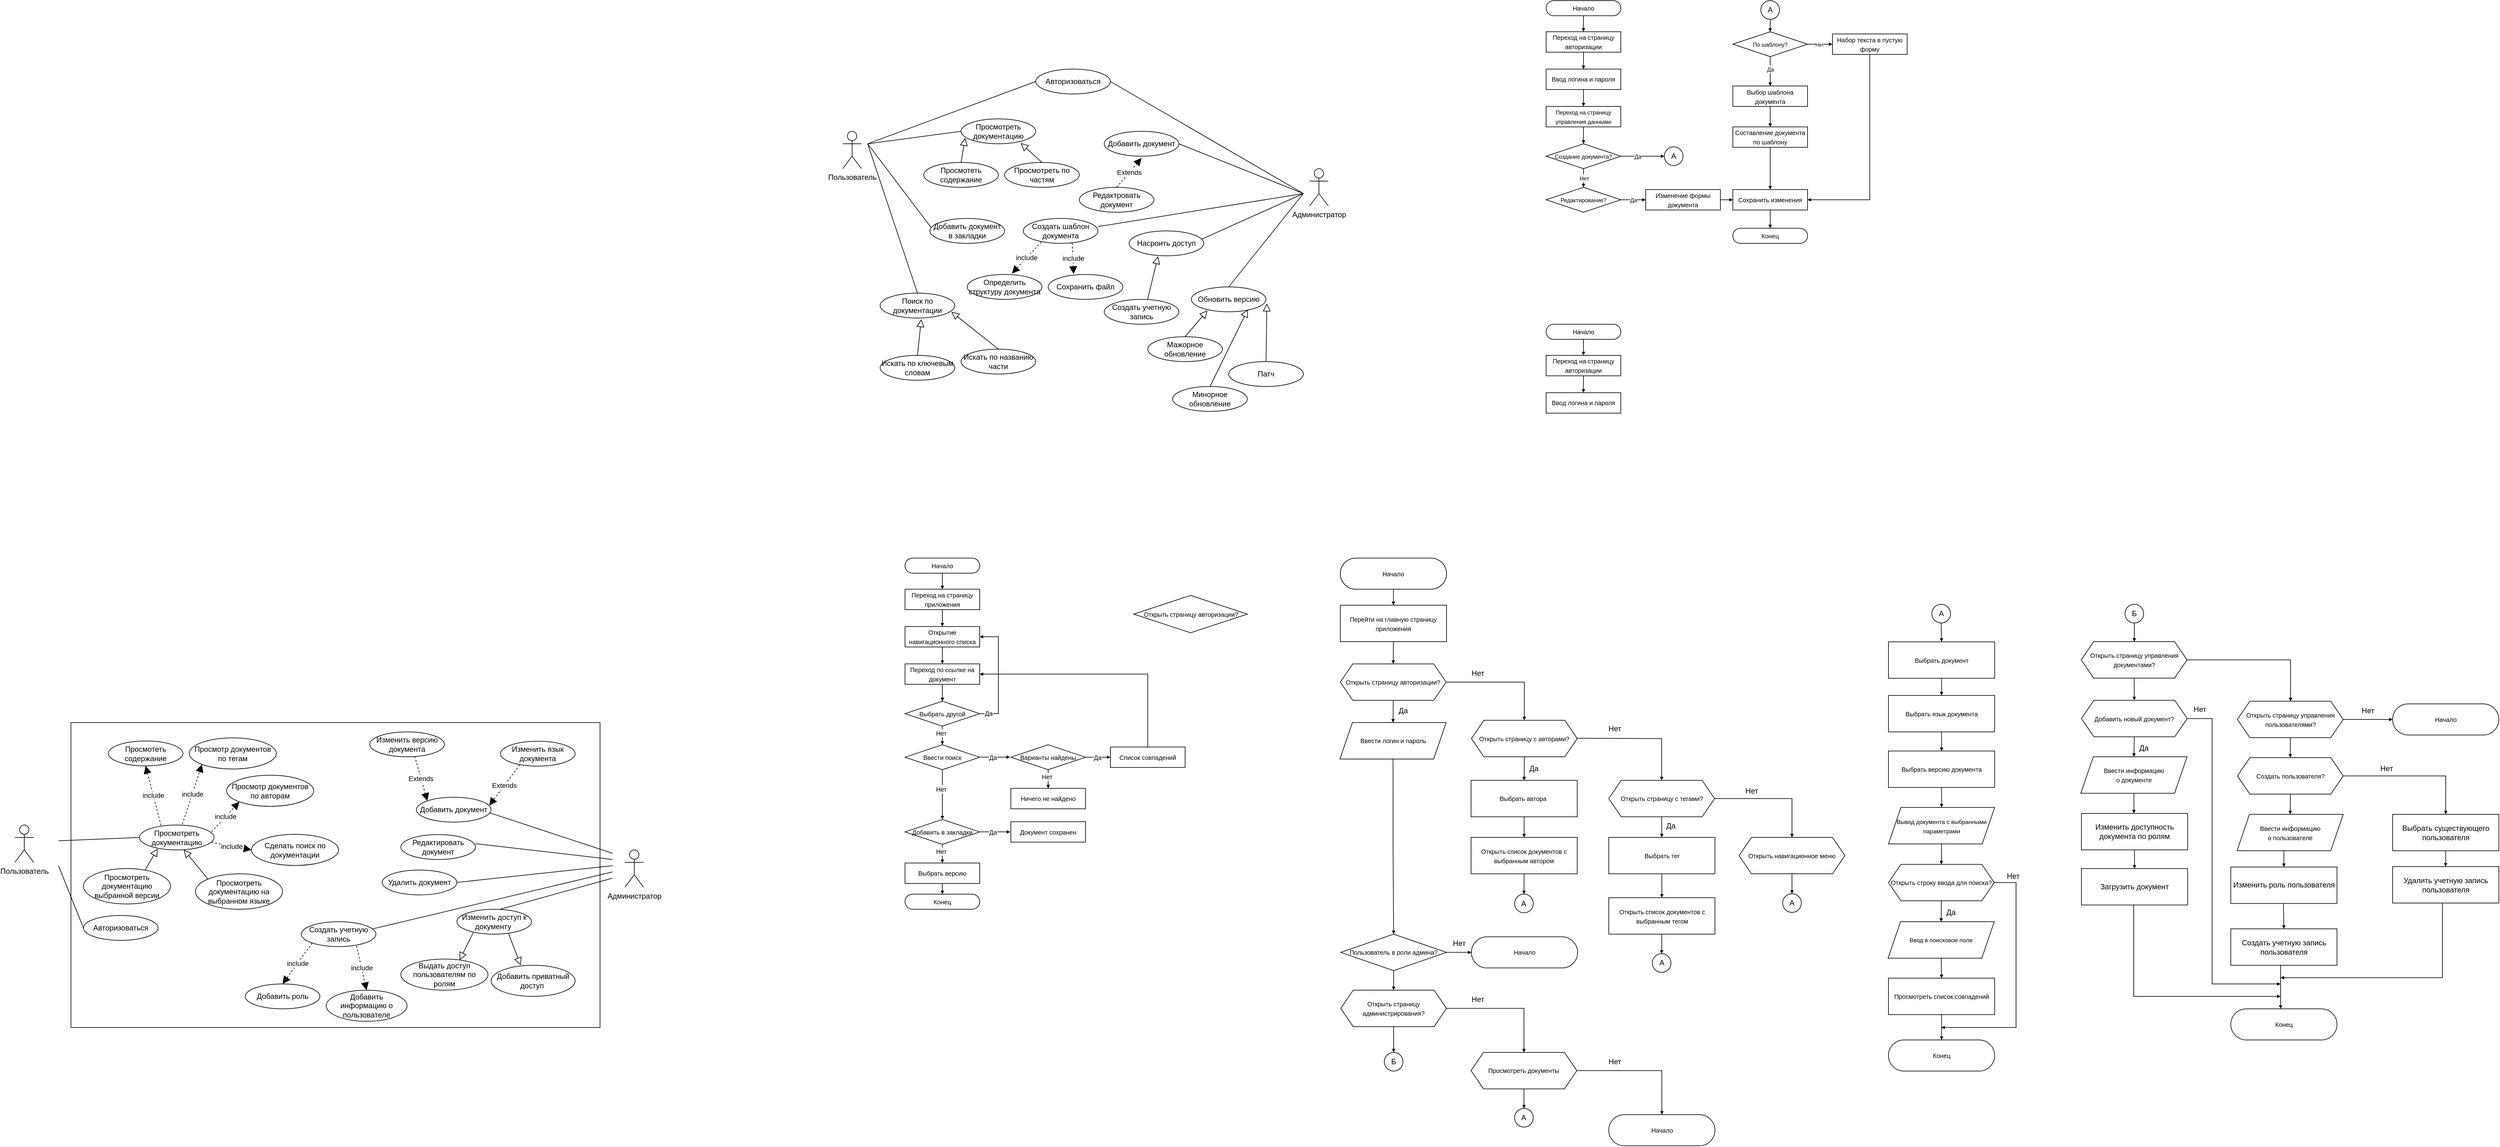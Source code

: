<mxfile version="26.1.1">
  <diagram name="Page-1" id="BRcNDoXDnmwkcb4C3FV0">
    <mxGraphModel dx="5797" dy="2229" grid="1" gridSize="10" guides="1" tooltips="1" connect="1" arrows="1" fold="1" page="1" pageScale="1" pageWidth="850" pageHeight="1100" math="0" shadow="0">
      <root>
        <mxCell id="0" />
        <mxCell id="1" parent="0" />
        <mxCell id="Sh1dxKzc5GH1FcoaVsvd-1" value="Пользователь" style="shape=umlActor;verticalLabelPosition=bottom;verticalAlign=top;html=1;outlineConnect=0;" parent="1" vertex="1">
          <mxGeometry x="260" y="260" width="30" height="60" as="geometry" />
        </mxCell>
        <mxCell id="Sh1dxKzc5GH1FcoaVsvd-2" value="Администратор&lt;div&gt;&lt;br&gt;&lt;div&gt;&lt;br&gt;&lt;/div&gt;&lt;/div&gt;" style="shape=umlActor;verticalLabelPosition=bottom;verticalAlign=top;html=1;outlineConnect=0;" parent="1" vertex="1">
          <mxGeometry x="1010" y="320" width="30" height="60" as="geometry" />
        </mxCell>
        <mxCell id="Sh1dxKzc5GH1FcoaVsvd-7" value="Авторизоваться" style="ellipse;whiteSpace=wrap;html=1;" parent="1" vertex="1">
          <mxGeometry x="570" y="160" width="120" height="40" as="geometry" />
        </mxCell>
        <mxCell id="Sh1dxKzc5GH1FcoaVsvd-8" value="" style="endArrow=none;html=1;rounded=0;entryX=0;entryY=0.5;entryDx=0;entryDy=0;" parent="1" target="Sh1dxKzc5GH1FcoaVsvd-7" edge="1">
          <mxGeometry width="50" height="50" relative="1" as="geometry">
            <mxPoint x="300" y="280" as="sourcePoint" />
            <mxPoint x="620" y="280" as="targetPoint" />
          </mxGeometry>
        </mxCell>
        <mxCell id="Sh1dxKzc5GH1FcoaVsvd-9" value="" style="endArrow=none;html=1;rounded=0;exitX=1;exitY=0.5;exitDx=0;exitDy=0;" parent="1" source="Sh1dxKzc5GH1FcoaVsvd-7" edge="1">
          <mxGeometry width="50" height="50" relative="1" as="geometry">
            <mxPoint x="570" y="330" as="sourcePoint" />
            <mxPoint x="1000" y="360" as="targetPoint" />
          </mxGeometry>
        </mxCell>
        <mxCell id="Sh1dxKzc5GH1FcoaVsvd-10" value="Просмотреть документацию" style="ellipse;whiteSpace=wrap;html=1;" parent="1" vertex="1">
          <mxGeometry x="450" y="240" width="120" height="40" as="geometry" />
        </mxCell>
        <mxCell id="Sh1dxKzc5GH1FcoaVsvd-11" value="" style="endArrow=none;html=1;rounded=0;entryX=0;entryY=0.5;entryDx=0;entryDy=0;" parent="1" target="Sh1dxKzc5GH1FcoaVsvd-10" edge="1">
          <mxGeometry width="50" height="50" relative="1" as="geometry">
            <mxPoint x="300" y="280" as="sourcePoint" />
            <mxPoint x="460" y="220" as="targetPoint" />
          </mxGeometry>
        </mxCell>
        <mxCell id="Sh1dxKzc5GH1FcoaVsvd-16" value="Просмотеть содержание" style="ellipse;whiteSpace=wrap;html=1;" parent="1" vertex="1">
          <mxGeometry x="390" y="310" width="120" height="40" as="geometry" />
        </mxCell>
        <mxCell id="Sh1dxKzc5GH1FcoaVsvd-17" value="Просмотреть по частям" style="ellipse;whiteSpace=wrap;html=1;" parent="1" vertex="1">
          <mxGeometry x="520" y="310" width="120" height="40" as="geometry" />
        </mxCell>
        <mxCell id="Sh1dxKzc5GH1FcoaVsvd-19" value="" style="endArrow=block;endSize=10;endFill=0;html=1;rounded=0;exitX=0.5;exitY=0;exitDx=0;exitDy=0;entryX=0.055;entryY=0.767;entryDx=0;entryDy=0;entryPerimeter=0;strokeWidth=1;" parent="1" source="Sh1dxKzc5GH1FcoaVsvd-16" target="Sh1dxKzc5GH1FcoaVsvd-10" edge="1">
          <mxGeometry width="160" relative="1" as="geometry">
            <mxPoint x="540" y="360" as="sourcePoint" />
            <mxPoint x="700" y="360" as="targetPoint" />
          </mxGeometry>
        </mxCell>
        <mxCell id="Sh1dxKzc5GH1FcoaVsvd-20" value="" style="endArrow=block;endSize=10;endFill=0;html=1;rounded=0;exitX=0.5;exitY=0;exitDx=0;exitDy=0;entryX=0.799;entryY=0.974;entryDx=0;entryDy=0;entryPerimeter=0;strokeWidth=1;" parent="1" source="Sh1dxKzc5GH1FcoaVsvd-17" target="Sh1dxKzc5GH1FcoaVsvd-10" edge="1">
          <mxGeometry width="160" relative="1" as="geometry">
            <mxPoint x="495" y="330" as="sourcePoint" />
            <mxPoint x="500" y="290" as="targetPoint" />
          </mxGeometry>
        </mxCell>
        <mxCell id="Sh1dxKzc5GH1FcoaVsvd-22" value="Добавить документ" style="ellipse;whiteSpace=wrap;html=1;" parent="1" vertex="1">
          <mxGeometry x="680" y="260" width="120" height="40" as="geometry" />
        </mxCell>
        <mxCell id="Sh1dxKzc5GH1FcoaVsvd-23" value="Редактровать документ" style="ellipse;whiteSpace=wrap;html=1;" parent="1" vertex="1">
          <mxGeometry x="640" y="350" width="120" height="40" as="geometry" />
        </mxCell>
        <mxCell id="Sh1dxKzc5GH1FcoaVsvd-25" value="Extends" style="endArrow=block;endSize=10;endFill=1;html=1;rounded=0;exitX=0.5;exitY=0;exitDx=0;exitDy=0;entryX=0.5;entryY=1.07;entryDx=0;entryDy=0;dashed=1;entryPerimeter=0;" parent="1" source="Sh1dxKzc5GH1FcoaVsvd-23" target="Sh1dxKzc5GH1FcoaVsvd-22" edge="1">
          <mxGeometry width="160" relative="1" as="geometry">
            <mxPoint x="550" y="270" as="sourcePoint" />
            <mxPoint x="710" y="270" as="targetPoint" />
          </mxGeometry>
        </mxCell>
        <mxCell id="Sh1dxKzc5GH1FcoaVsvd-27" value="" style="endArrow=none;html=1;rounded=0;exitX=1;exitY=0.5;exitDx=0;exitDy=0;" parent="1" source="Sh1dxKzc5GH1FcoaVsvd-22" edge="1">
          <mxGeometry width="50" height="50" relative="1" as="geometry">
            <mxPoint x="510" y="330" as="sourcePoint" />
            <mxPoint x="1000" y="360" as="targetPoint" />
          </mxGeometry>
        </mxCell>
        <mxCell id="Sh1dxKzc5GH1FcoaVsvd-29" value="Обновить версию" style="ellipse;whiteSpace=wrap;html=1;" parent="1" vertex="1">
          <mxGeometry x="820" y="510" width="120" height="40" as="geometry" />
        </mxCell>
        <mxCell id="Sh1dxKzc5GH1FcoaVsvd-30" value="Мажорное обновление" style="ellipse;whiteSpace=wrap;html=1;" parent="1" vertex="1">
          <mxGeometry x="750" y="590.0" width="120" height="40" as="geometry" />
        </mxCell>
        <mxCell id="Sh1dxKzc5GH1FcoaVsvd-31" value="" style="endArrow=block;endSize=10;endFill=0;html=1;rounded=0;exitX=0.5;exitY=0;exitDx=0;exitDy=0;entryX=0.215;entryY=0.947;entryDx=0;entryDy=0;entryPerimeter=0;strokeWidth=1;" parent="1" source="Sh1dxKzc5GH1FcoaVsvd-30" target="Sh1dxKzc5GH1FcoaVsvd-29" edge="1">
          <mxGeometry width="160" relative="1" as="geometry">
            <mxPoint x="880" y="719.32" as="sourcePoint" />
            <mxPoint x="797" y="630.32" as="targetPoint" />
          </mxGeometry>
        </mxCell>
        <mxCell id="Sh1dxKzc5GH1FcoaVsvd-34" value="Минорное обновление" style="ellipse;whiteSpace=wrap;html=1;" parent="1" vertex="1">
          <mxGeometry x="790" y="670" width="120" height="40" as="geometry" />
        </mxCell>
        <mxCell id="Sh1dxKzc5GH1FcoaVsvd-35" value="" style="endArrow=block;endSize=10;endFill=0;html=1;rounded=0;exitX=0.5;exitY=0;exitDx=0;exitDy=0;entryX=0.756;entryY=0.906;entryDx=0;entryDy=0;entryPerimeter=0;strokeWidth=1;" parent="1" source="Sh1dxKzc5GH1FcoaVsvd-34" target="Sh1dxKzc5GH1FcoaVsvd-29" edge="1">
          <mxGeometry width="160" relative="1" as="geometry">
            <mxPoint x="970" y="700.0" as="sourcePoint" />
            <mxPoint x="887" y="611" as="targetPoint" />
          </mxGeometry>
        </mxCell>
        <mxCell id="Sh1dxKzc5GH1FcoaVsvd-36" value="Патч" style="ellipse;whiteSpace=wrap;html=1;" parent="1" vertex="1">
          <mxGeometry x="880" y="630" width="120" height="40" as="geometry" />
        </mxCell>
        <mxCell id="Sh1dxKzc5GH1FcoaVsvd-37" value="" style="endArrow=block;endSize=10;endFill=0;html=1;rounded=0;exitX=0.5;exitY=0;exitDx=0;exitDy=0;entryX=1.011;entryY=0.669;entryDx=0;entryDy=0;entryPerimeter=0;strokeWidth=1;" parent="1" source="Sh1dxKzc5GH1FcoaVsvd-36" target="Sh1dxKzc5GH1FcoaVsvd-29" edge="1">
          <mxGeometry width="160" relative="1" as="geometry">
            <mxPoint x="1070" y="670.0" as="sourcePoint" />
            <mxPoint x="987" y="581" as="targetPoint" />
          </mxGeometry>
        </mxCell>
        <mxCell id="Sh1dxKzc5GH1FcoaVsvd-38" value="" style="endArrow=none;html=1;rounded=0;exitX=0.5;exitY=0;exitDx=0;exitDy=0;" parent="1" source="Sh1dxKzc5GH1FcoaVsvd-29" edge="1">
          <mxGeometry width="50" height="50" relative="1" as="geometry">
            <mxPoint x="610" y="460" as="sourcePoint" />
            <mxPoint x="1000" y="360" as="targetPoint" />
          </mxGeometry>
        </mxCell>
        <mxCell id="Sh1dxKzc5GH1FcoaVsvd-40" value="Насроить доступ" style="ellipse;whiteSpace=wrap;html=1;" parent="1" vertex="1">
          <mxGeometry x="720" y="420" width="120" height="40" as="geometry" />
        </mxCell>
        <mxCell id="Sh1dxKzc5GH1FcoaVsvd-41" value="" style="endArrow=none;html=1;rounded=0;exitX=0.973;exitY=0.33;exitDx=0;exitDy=0;exitPerimeter=0;" parent="1" source="Sh1dxKzc5GH1FcoaVsvd-40" edge="1">
          <mxGeometry width="50" height="50" relative="1" as="geometry">
            <mxPoint x="530" y="480" as="sourcePoint" />
            <mxPoint x="1000" y="360" as="targetPoint" />
          </mxGeometry>
        </mxCell>
        <mxCell id="Sh1dxKzc5GH1FcoaVsvd-42" value="Создать учетную запись" style="ellipse;whiteSpace=wrap;html=1;" parent="1" vertex="1">
          <mxGeometry x="680" y="530.0" width="120" height="40" as="geometry" />
        </mxCell>
        <mxCell id="Sh1dxKzc5GH1FcoaVsvd-43" value="" style="endArrow=block;endSize=10;endFill=0;html=1;rounded=0;exitX=0.58;exitY=0.02;exitDx=0;exitDy=0;entryX=0.387;entryY=1.02;entryDx=0;entryDy=0;entryPerimeter=0;strokeWidth=1;exitPerimeter=0;" parent="1" source="Sh1dxKzc5GH1FcoaVsvd-42" target="Sh1dxKzc5GH1FcoaVsvd-40" edge="1">
          <mxGeometry width="160" relative="1" as="geometry">
            <mxPoint x="710" y="589.32" as="sourcePoint" />
            <mxPoint x="627" y="500.32" as="targetPoint" />
          </mxGeometry>
        </mxCell>
        <mxCell id="Sh1dxKzc5GH1FcoaVsvd-44" value="Создать шаблон документа" style="ellipse;whiteSpace=wrap;html=1;" parent="1" vertex="1">
          <mxGeometry x="550" y="400" width="120" height="40" as="geometry" />
        </mxCell>
        <mxCell id="Sh1dxKzc5GH1FcoaVsvd-45" value="" style="endArrow=none;html=1;rounded=0;exitX=0.996;exitY=0.329;exitDx=0;exitDy=0;exitPerimeter=0;" parent="1" source="Sh1dxKzc5GH1FcoaVsvd-44" edge="1">
          <mxGeometry width="50" height="50" relative="1" as="geometry">
            <mxPoint x="730" y="460" as="sourcePoint" />
            <mxPoint x="1000" y="360" as="targetPoint" />
          </mxGeometry>
        </mxCell>
        <mxCell id="Sh1dxKzc5GH1FcoaVsvd-47" value="Определить структуру документа" style="ellipse;whiteSpace=wrap;html=1;" parent="1" vertex="1">
          <mxGeometry x="460" y="490" width="120" height="40" as="geometry" />
        </mxCell>
        <mxCell id="Sh1dxKzc5GH1FcoaVsvd-50" value="Сохранить файл" style="ellipse;whiteSpace=wrap;html=1;" parent="1" vertex="1">
          <mxGeometry x="590" y="490" width="120" height="40" as="geometry" />
        </mxCell>
        <mxCell id="Sh1dxKzc5GH1FcoaVsvd-52" value="include" style="endArrow=block;endSize=10;endFill=1;html=1;rounded=0;exitX=0.241;exitY=0.949;exitDx=0;exitDy=0;entryX=0.598;entryY=-0.039;entryDx=0;entryDy=0;dashed=1;entryPerimeter=0;exitPerimeter=0;" parent="1" source="Sh1dxKzc5GH1FcoaVsvd-44" target="Sh1dxKzc5GH1FcoaVsvd-47" edge="1">
          <mxGeometry width="160" relative="1" as="geometry">
            <mxPoint x="460" y="443.5" as="sourcePoint" />
            <mxPoint x="500" y="396.5" as="targetPoint" />
          </mxGeometry>
        </mxCell>
        <mxCell id="Sh1dxKzc5GH1FcoaVsvd-53" value="include" style="endArrow=block;endSize=10;endFill=1;html=1;rounded=0;exitX=0.654;exitY=0.985;exitDx=0;exitDy=0;entryX=0.34;entryY=-0.015;entryDx=0;entryDy=0;dashed=1;entryPerimeter=0;exitPerimeter=0;" parent="1" source="Sh1dxKzc5GH1FcoaVsvd-44" target="Sh1dxKzc5GH1FcoaVsvd-50" edge="1">
          <mxGeometry width="160" relative="1" as="geometry">
            <mxPoint x="589" y="448" as="sourcePoint" />
            <mxPoint x="542" y="498" as="targetPoint" />
          </mxGeometry>
        </mxCell>
        <mxCell id="Sh1dxKzc5GH1FcoaVsvd-54" value="Добавить документ в закладки" style="ellipse;whiteSpace=wrap;html=1;" parent="1" vertex="1">
          <mxGeometry x="400" y="400" width="120" height="40" as="geometry" />
        </mxCell>
        <mxCell id="Sh1dxKzc5GH1FcoaVsvd-59" value="" style="endArrow=none;html=1;rounded=0;entryX=0.019;entryY=0.377;entryDx=0;entryDy=0;entryPerimeter=0;" parent="1" target="Sh1dxKzc5GH1FcoaVsvd-54" edge="1">
          <mxGeometry width="50" height="50" relative="1" as="geometry">
            <mxPoint x="300" y="280" as="sourcePoint" />
            <mxPoint x="540" y="340" as="targetPoint" />
          </mxGeometry>
        </mxCell>
        <mxCell id="Sh1dxKzc5GH1FcoaVsvd-60" value="Поиск по документации" style="ellipse;whiteSpace=wrap;html=1;" parent="1" vertex="1">
          <mxGeometry x="320" y="520" width="120" height="40" as="geometry" />
        </mxCell>
        <mxCell id="Sh1dxKzc5GH1FcoaVsvd-61" value="" style="endArrow=none;html=1;rounded=0;exitX=0.5;exitY=0;exitDx=0;exitDy=0;" parent="1" source="Sh1dxKzc5GH1FcoaVsvd-60" edge="1">
          <mxGeometry width="50" height="50" relative="1" as="geometry">
            <mxPoint x="420" y="410" as="sourcePoint" />
            <mxPoint x="300" y="280" as="targetPoint" />
          </mxGeometry>
        </mxCell>
        <mxCell id="Sh1dxKzc5GH1FcoaVsvd-62" value="Искать по ключевым словам" style="ellipse;whiteSpace=wrap;html=1;" parent="1" vertex="1">
          <mxGeometry x="320" y="620.0" width="120" height="40" as="geometry" />
        </mxCell>
        <mxCell id="Sh1dxKzc5GH1FcoaVsvd-63" value="Искать по названию части" style="ellipse;whiteSpace=wrap;html=1;" parent="1" vertex="1">
          <mxGeometry x="450" y="610.0" width="120" height="40" as="geometry" />
        </mxCell>
        <mxCell id="Sh1dxKzc5GH1FcoaVsvd-64" value="" style="endArrow=block;endSize=10;endFill=0;html=1;rounded=0;exitX=0.5;exitY=0;exitDx=0;exitDy=0;entryX=0.551;entryY=1.05;entryDx=0;entryDy=0;entryPerimeter=0;strokeWidth=1;" parent="1" source="Sh1dxKzc5GH1FcoaVsvd-62" target="Sh1dxKzc5GH1FcoaVsvd-60" edge="1">
          <mxGeometry width="160" relative="1" as="geometry">
            <mxPoint x="440" y="649.32" as="sourcePoint" />
            <mxPoint x="357" y="560.32" as="targetPoint" />
          </mxGeometry>
        </mxCell>
        <mxCell id="Sh1dxKzc5GH1FcoaVsvd-65" value="" style="endArrow=block;endSize=10;endFill=0;html=1;rounded=0;exitX=0.5;exitY=0;exitDx=0;exitDy=0;entryX=0.954;entryY=0.751;entryDx=0;entryDy=0;entryPerimeter=0;strokeWidth=1;" parent="1" source="Sh1dxKzc5GH1FcoaVsvd-63" target="Sh1dxKzc5GH1FcoaVsvd-60" edge="1">
          <mxGeometry width="160" relative="1" as="geometry">
            <mxPoint x="395" y="619.32" as="sourcePoint" />
            <mxPoint x="446" y="568.32" as="targetPoint" />
          </mxGeometry>
        </mxCell>
        <mxCell id="-YOLewejFSK5GWUS9za1-1" value="&lt;font style=&quot;font-size: 10px;&quot;&gt;Начало&lt;/font&gt;" style="rounded=1;whiteSpace=wrap;html=1;arcSize=50;" parent="1" vertex="1">
          <mxGeometry x="360" y="945.71" width="120" height="24.29" as="geometry" />
        </mxCell>
        <mxCell id="-YOLewejFSK5GWUS9za1-2" value="&lt;font style=&quot;font-size: 10px;&quot;&gt;Переход на страницу приложения&lt;/font&gt;" style="rounded=1;whiteSpace=wrap;html=1;arcSize=0;" parent="1" vertex="1">
          <mxGeometry x="360" y="995.71" width="120" height="32.86" as="geometry" />
        </mxCell>
        <mxCell id="-YOLewejFSK5GWUS9za1-3" style="edgeStyle=orthogonalEdgeStyle;rounded=0;orthogonalLoop=1;jettySize=auto;html=1;entryX=0.5;entryY=0;entryDx=0;entryDy=0;endSize=3;startSize=3;endArrow=block;endFill=1;" parent="1" source="-YOLewejFSK5GWUS9za1-1" target="-YOLewejFSK5GWUS9za1-2" edge="1">
          <mxGeometry relative="1" as="geometry" />
        </mxCell>
        <mxCell id="-YOLewejFSK5GWUS9za1-7" style="edgeStyle=orthogonalEdgeStyle;rounded=0;orthogonalLoop=1;jettySize=auto;html=1;entryX=0.5;entryY=0;entryDx=0;entryDy=0;endSize=3;startSize=3;endArrow=block;endFill=1;exitX=0.5;exitY=1;exitDx=0;exitDy=0;" parent="1" source="-YOLewejFSK5GWUS9za1-2" edge="1">
          <mxGeometry relative="1" as="geometry">
            <mxPoint x="430" y="979.71" as="sourcePoint" />
            <mxPoint x="420" y="1055.71" as="targetPoint" />
          </mxGeometry>
        </mxCell>
        <mxCell id="-YOLewejFSK5GWUS9za1-11" value="&lt;font style=&quot;font-size: 10px;&quot;&gt;Выбрать другой&lt;/font&gt;" style="rhombus;whiteSpace=wrap;html=1;" parent="1" vertex="1">
          <mxGeometry x="360" y="1175.71" width="120" height="40" as="geometry" />
        </mxCell>
        <mxCell id="-YOLewejFSK5GWUS9za1-12" value="&lt;font style=&quot;font-size: 10px;&quot;&gt;Открытие навигационного списка&lt;/font&gt;" style="rounded=1;whiteSpace=wrap;html=1;arcSize=0;" parent="1" vertex="1">
          <mxGeometry x="360" y="1055.71" width="120" height="32.86" as="geometry" />
        </mxCell>
        <mxCell id="-YOLewejFSK5GWUS9za1-14" style="edgeStyle=orthogonalEdgeStyle;rounded=0;orthogonalLoop=1;jettySize=auto;html=1;entryX=0.5;entryY=0;entryDx=0;entryDy=0;endSize=3;startSize=3;endArrow=block;endFill=1;exitX=0.5;exitY=1;exitDx=0;exitDy=0;" parent="1" edge="1">
          <mxGeometry relative="1" as="geometry">
            <mxPoint x="420" y="1088.71" as="sourcePoint" />
            <mxPoint x="420" y="1115.71" as="targetPoint" />
          </mxGeometry>
        </mxCell>
        <mxCell id="-YOLewejFSK5GWUS9za1-15" value="&lt;font style=&quot;font-size: 10px;&quot;&gt;Переход по ссылке на документ&lt;/font&gt;" style="rounded=1;whiteSpace=wrap;html=1;arcSize=0;" parent="1" vertex="1">
          <mxGeometry x="360" y="1115.71" width="120" height="32.86" as="geometry" />
        </mxCell>
        <mxCell id="-YOLewejFSK5GWUS9za1-17" style="edgeStyle=orthogonalEdgeStyle;rounded=0;orthogonalLoop=1;jettySize=auto;html=1;entryX=0.5;entryY=0;entryDx=0;entryDy=0;endSize=3;startSize=3;endArrow=block;endFill=1;exitX=0.5;exitY=1;exitDx=0;exitDy=0;" parent="1" source="-YOLewejFSK5GWUS9za1-15" target="-YOLewejFSK5GWUS9za1-11" edge="1">
          <mxGeometry relative="1" as="geometry">
            <mxPoint x="420" y="1148.57" as="sourcePoint" />
            <mxPoint x="420" y="1185.57" as="targetPoint" />
          </mxGeometry>
        </mxCell>
        <mxCell id="-YOLewejFSK5GWUS9za1-22" style="edgeStyle=orthogonalEdgeStyle;rounded=0;orthogonalLoop=1;jettySize=auto;html=1;entryX=0.5;entryY=0;entryDx=0;entryDy=0;endSize=3;startSize=3;endArrow=block;endFill=1;exitX=0.5;exitY=1;exitDx=0;exitDy=0;" parent="1" source="-YOLewejFSK5GWUS9za1-15" target="-YOLewejFSK5GWUS9za1-11" edge="1">
          <mxGeometry relative="1" as="geometry">
            <mxPoint x="420" y="1148.71" as="sourcePoint" />
            <mxPoint x="420" y="1175.71" as="targetPoint" />
            <Array as="points">
              <mxPoint x="420" y="1175.71" />
            </Array>
          </mxGeometry>
        </mxCell>
        <mxCell id="-YOLewejFSK5GWUS9za1-24" style="edgeStyle=orthogonalEdgeStyle;rounded=0;orthogonalLoop=1;jettySize=auto;html=1;entryX=1;entryY=0.5;entryDx=0;entryDy=0;endSize=3;startSize=3;endArrow=block;endFill=1;exitX=1;exitY=0.5;exitDx=0;exitDy=0;" parent="1" source="-YOLewejFSK5GWUS9za1-11" target="-YOLewejFSK5GWUS9za1-12" edge="1">
          <mxGeometry relative="1" as="geometry">
            <mxPoint x="509.86" y="1155.71" as="sourcePoint" />
            <mxPoint x="509.86" y="1192.71" as="targetPoint" />
            <Array as="points">
              <mxPoint x="510" y="1195.71" />
              <mxPoint x="510" y="1071.71" />
            </Array>
          </mxGeometry>
        </mxCell>
        <mxCell id="-YOLewejFSK5GWUS9za1-25" value="&lt;font style=&quot;font-size: 10px;&quot;&gt;Да&lt;/font&gt;" style="edgeLabel;html=1;align=center;verticalAlign=middle;resizable=0;points=[];" parent="-YOLewejFSK5GWUS9za1-24" vertex="1" connectable="0">
          <mxGeometry x="-0.852" y="1" relative="1" as="geometry">
            <mxPoint as="offset" />
          </mxGeometry>
        </mxCell>
        <mxCell id="-YOLewejFSK5GWUS9za1-27" style="edgeStyle=orthogonalEdgeStyle;rounded=0;orthogonalLoop=1;jettySize=auto;html=1;endSize=3;startSize=3;endArrow=block;endFill=1;exitX=0.5;exitY=1;exitDx=0;exitDy=0;" parent="1" edge="1">
          <mxGeometry relative="1" as="geometry">
            <mxPoint x="419.83" y="1215.71" as="sourcePoint" />
            <mxPoint x="420" y="1245.71" as="targetPoint" />
          </mxGeometry>
        </mxCell>
        <mxCell id="-YOLewejFSK5GWUS9za1-29" value="&lt;font style=&quot;font-size: 10px;&quot;&gt;Нет&lt;/font&gt;" style="edgeLabel;html=1;align=center;verticalAlign=middle;resizable=0;points=[];" parent="-YOLewejFSK5GWUS9za1-27" vertex="1" connectable="0">
          <mxGeometry x="-0.225" y="-2" relative="1" as="geometry">
            <mxPoint as="offset" />
          </mxGeometry>
        </mxCell>
        <mxCell id="-YOLewejFSK5GWUS9za1-32" value="&lt;font style=&quot;font-size: 10px;&quot;&gt;Ввести поиск&lt;/font&gt;" style="rhombus;whiteSpace=wrap;html=1;" parent="1" vertex="1">
          <mxGeometry x="360" y="1245.71" width="120" height="40" as="geometry" />
        </mxCell>
        <mxCell id="-YOLewejFSK5GWUS9za1-36" value="&lt;font style=&quot;font-size: 10px;&quot;&gt;Варианты найдены&lt;/font&gt;" style="rhombus;whiteSpace=wrap;html=1;" parent="1" vertex="1">
          <mxGeometry x="530" y="1245.71" width="120" height="40" as="geometry" />
        </mxCell>
        <mxCell id="-YOLewejFSK5GWUS9za1-42" style="edgeStyle=orthogonalEdgeStyle;rounded=0;orthogonalLoop=1;jettySize=auto;html=1;endSize=3;startSize=3;endArrow=block;endFill=1;exitX=1.009;exitY=0.498;exitDx=0;exitDy=0;exitPerimeter=0;entryX=-0.012;entryY=0.498;entryDx=0;entryDy=0;entryPerimeter=0;" parent="1" source="-YOLewejFSK5GWUS9za1-32" target="-YOLewejFSK5GWUS9za1-36" edge="1">
          <mxGeometry relative="1" as="geometry">
            <mxPoint x="490" y="1205.71" as="sourcePoint" />
            <mxPoint x="530" y="1268.71" as="targetPoint" />
            <Array as="points">
              <mxPoint x="510" y="1265.71" />
              <mxPoint x="530" y="1265.71" />
            </Array>
          </mxGeometry>
        </mxCell>
        <mxCell id="-YOLewejFSK5GWUS9za1-43" value="&lt;font style=&quot;font-size: 10px;&quot;&gt;Да&lt;/font&gt;" style="edgeLabel;html=1;align=center;verticalAlign=middle;resizable=0;points=[];" parent="-YOLewejFSK5GWUS9za1-42" vertex="1" connectable="0">
          <mxGeometry x="-0.852" y="1" relative="1" as="geometry">
            <mxPoint x="16" y="1" as="offset" />
          </mxGeometry>
        </mxCell>
        <mxCell id="-YOLewejFSK5GWUS9za1-46" value="&lt;font style=&quot;font-size: 10px;&quot;&gt;Список совпадений&lt;/font&gt;" style="rounded=1;whiteSpace=wrap;html=1;arcSize=0;" parent="1" vertex="1">
          <mxGeometry x="690" y="1249.28" width="120" height="32.86" as="geometry" />
        </mxCell>
        <mxCell id="-YOLewejFSK5GWUS9za1-47" style="edgeStyle=orthogonalEdgeStyle;rounded=0;orthogonalLoop=1;jettySize=auto;html=1;endSize=3;startSize=3;endArrow=block;endFill=1;entryX=0;entryY=0.5;entryDx=0;entryDy=0;" parent="1" source="-YOLewejFSK5GWUS9za1-36" target="-YOLewejFSK5GWUS9za1-46" edge="1">
          <mxGeometry relative="1" as="geometry">
            <mxPoint x="650" y="1265.71" as="sourcePoint" />
            <mxPoint x="687.92" y="1265.72" as="targetPoint" />
            <Array as="points" />
          </mxGeometry>
        </mxCell>
        <mxCell id="-YOLewejFSK5GWUS9za1-48" value="&lt;font style=&quot;font-size: 10px;&quot;&gt;Да&lt;/font&gt;" style="edgeLabel;html=1;align=center;verticalAlign=middle;resizable=0;points=[];" parent="-YOLewejFSK5GWUS9za1-47" vertex="1" connectable="0">
          <mxGeometry x="-0.852" y="1" relative="1" as="geometry">
            <mxPoint x="16" y="1" as="offset" />
          </mxGeometry>
        </mxCell>
        <mxCell id="-YOLewejFSK5GWUS9za1-49" style="edgeStyle=orthogonalEdgeStyle;rounded=0;orthogonalLoop=1;jettySize=auto;html=1;entryX=1;entryY=0.5;entryDx=0;entryDy=0;endSize=3;startSize=3;endArrow=block;endFill=1;exitX=0.5;exitY=0;exitDx=0;exitDy=0;" parent="1" source="-YOLewejFSK5GWUS9za1-46" target="-YOLewejFSK5GWUS9za1-15" edge="1">
          <mxGeometry relative="1" as="geometry">
            <mxPoint x="670" y="1138.71" as="sourcePoint" />
            <mxPoint x="670" y="1175.71" as="targetPoint" />
          </mxGeometry>
        </mxCell>
        <mxCell id="-YOLewejFSK5GWUS9za1-50" value="&lt;font style=&quot;font-size: 10px;&quot;&gt;Ничего не найдено&lt;/font&gt;" style="rounded=1;whiteSpace=wrap;html=1;arcSize=0;" parent="1" vertex="1">
          <mxGeometry x="530" y="1315.71" width="120" height="32.86" as="geometry" />
        </mxCell>
        <mxCell id="-YOLewejFSK5GWUS9za1-54" style="edgeStyle=orthogonalEdgeStyle;rounded=0;orthogonalLoop=1;jettySize=auto;html=1;endSize=3;startSize=3;endArrow=block;endFill=1;exitX=0.5;exitY=1;exitDx=0;exitDy=0;entryX=0.5;entryY=0;entryDx=0;entryDy=0;" parent="1" source="-YOLewejFSK5GWUS9za1-36" target="-YOLewejFSK5GWUS9za1-50" edge="1">
          <mxGeometry relative="1" as="geometry">
            <mxPoint x="589.81" y="1288.57" as="sourcePoint" />
            <mxPoint x="589.98" y="1318.57" as="targetPoint" />
          </mxGeometry>
        </mxCell>
        <mxCell id="-YOLewejFSK5GWUS9za1-55" value="&lt;font style=&quot;font-size: 10px;&quot;&gt;Нет&lt;/font&gt;" style="edgeLabel;html=1;align=center;verticalAlign=middle;resizable=0;points=[];" parent="-YOLewejFSK5GWUS9za1-54" vertex="1" connectable="0">
          <mxGeometry x="-0.225" y="-2" relative="1" as="geometry">
            <mxPoint as="offset" />
          </mxGeometry>
        </mxCell>
        <mxCell id="-YOLewejFSK5GWUS9za1-56" style="edgeStyle=orthogonalEdgeStyle;rounded=0;orthogonalLoop=1;jettySize=auto;html=1;endSize=3;startSize=3;endArrow=block;endFill=1;exitX=0.5;exitY=1;exitDx=0;exitDy=0;entryX=0.5;entryY=0;entryDx=0;entryDy=0;" parent="1" source="-YOLewejFSK5GWUS9za1-32" target="-YOLewejFSK5GWUS9za1-58" edge="1">
          <mxGeometry relative="1" as="geometry">
            <mxPoint x="400" y="1295.71" as="sourcePoint" />
            <mxPoint x="420" y="1315.71" as="targetPoint" />
          </mxGeometry>
        </mxCell>
        <mxCell id="-YOLewejFSK5GWUS9za1-57" value="&lt;font style=&quot;font-size: 10px;&quot;&gt;Нет&lt;/font&gt;" style="edgeLabel;html=1;align=center;verticalAlign=middle;resizable=0;points=[];" parent="-YOLewejFSK5GWUS9za1-56" vertex="1" connectable="0">
          <mxGeometry x="-0.225" y="-2" relative="1" as="geometry">
            <mxPoint as="offset" />
          </mxGeometry>
        </mxCell>
        <mxCell id="-YOLewejFSK5GWUS9za1-58" value="&lt;font style=&quot;font-size: 10px;&quot;&gt;Добавить в закладки&lt;/font&gt;" style="rhombus;whiteSpace=wrap;html=1;" parent="1" vertex="1">
          <mxGeometry x="360" y="1365.71" width="120" height="40" as="geometry" />
        </mxCell>
        <mxCell id="-YOLewejFSK5GWUS9za1-59" style="edgeStyle=orthogonalEdgeStyle;rounded=0;orthogonalLoop=1;jettySize=auto;html=1;endSize=3;startSize=3;endArrow=block;endFill=1;exitX=1.009;exitY=0.498;exitDx=0;exitDy=0;exitPerimeter=0;entryX=-0.012;entryY=0.498;entryDx=0;entryDy=0;entryPerimeter=0;" parent="1" source="-YOLewejFSK5GWUS9za1-58" edge="1">
          <mxGeometry relative="1" as="geometry">
            <mxPoint x="490" y="1325.71" as="sourcePoint" />
            <mxPoint x="529" y="1385.71" as="targetPoint" />
            <Array as="points">
              <mxPoint x="510" y="1385.71" />
              <mxPoint x="530" y="1385.71" />
            </Array>
          </mxGeometry>
        </mxCell>
        <mxCell id="-YOLewejFSK5GWUS9za1-60" value="&lt;font style=&quot;font-size: 10px;&quot;&gt;Да&lt;/font&gt;" style="edgeLabel;html=1;align=center;verticalAlign=middle;resizable=0;points=[];" parent="-YOLewejFSK5GWUS9za1-59" vertex="1" connectable="0">
          <mxGeometry x="-0.852" y="1" relative="1" as="geometry">
            <mxPoint x="16" y="1" as="offset" />
          </mxGeometry>
        </mxCell>
        <mxCell id="-YOLewejFSK5GWUS9za1-61" style="edgeStyle=orthogonalEdgeStyle;rounded=0;orthogonalLoop=1;jettySize=auto;html=1;endSize=3;startSize=3;endArrow=block;endFill=1;exitX=0.5;exitY=1;exitDx=0;exitDy=0;" parent="1" source="-YOLewejFSK5GWUS9za1-58" edge="1">
          <mxGeometry relative="1" as="geometry">
            <mxPoint x="400" y="1415.71" as="sourcePoint" />
            <mxPoint x="420" y="1435.71" as="targetPoint" />
          </mxGeometry>
        </mxCell>
        <mxCell id="-YOLewejFSK5GWUS9za1-62" value="&lt;font style=&quot;font-size: 10px;&quot;&gt;Нет&lt;/font&gt;" style="edgeLabel;html=1;align=center;verticalAlign=middle;resizable=0;points=[];" parent="-YOLewejFSK5GWUS9za1-61" vertex="1" connectable="0">
          <mxGeometry x="-0.225" y="-2" relative="1" as="geometry">
            <mxPoint as="offset" />
          </mxGeometry>
        </mxCell>
        <mxCell id="-YOLewejFSK5GWUS9za1-63" value="&lt;font style=&quot;font-size: 10px;&quot;&gt;Документ сохранен&lt;/font&gt;" style="rounded=1;whiteSpace=wrap;html=1;arcSize=0;" parent="1" vertex="1">
          <mxGeometry x="530" y="1369.28" width="120" height="32.86" as="geometry" />
        </mxCell>
        <mxCell id="-YOLewejFSK5GWUS9za1-64" value="&lt;font style=&quot;font-size: 10px;&quot;&gt;Выбрать версию&lt;/font&gt;" style="rounded=1;whiteSpace=wrap;html=1;arcSize=0;" parent="1" vertex="1">
          <mxGeometry x="360" y="1435.71" width="120" height="32.86" as="geometry" />
        </mxCell>
        <mxCell id="-YOLewejFSK5GWUS9za1-66" value="&lt;font style=&quot;font-size: 10px;&quot;&gt;Конец&lt;/font&gt;" style="rounded=1;whiteSpace=wrap;html=1;arcSize=50;" parent="1" vertex="1">
          <mxGeometry x="360" y="1485.71" width="120" height="24.29" as="geometry" />
        </mxCell>
        <mxCell id="-YOLewejFSK5GWUS9za1-67" style="edgeStyle=orthogonalEdgeStyle;rounded=0;orthogonalLoop=1;jettySize=auto;html=1;endSize=3;startSize=3;endArrow=block;endFill=1;exitX=0.5;exitY=1;exitDx=0;exitDy=0;" parent="1" source="-YOLewejFSK5GWUS9za1-64" edge="1">
          <mxGeometry relative="1" as="geometry">
            <mxPoint x="419.86" y="1468.57" as="sourcePoint" />
            <mxPoint x="420" y="1485.71" as="targetPoint" />
          </mxGeometry>
        </mxCell>
        <mxCell id="18BKgVp5ayPZVZw2qe2l-2" value="&lt;font style=&quot;font-size: 10px;&quot;&gt;Начало&lt;/font&gt;" style="rounded=1;whiteSpace=wrap;html=1;arcSize=50;" parent="1" vertex="1">
          <mxGeometry x="1390" y="50" width="120" height="24.29" as="geometry" />
        </mxCell>
        <mxCell id="18BKgVp5ayPZVZw2qe2l-3" value="&lt;font style=&quot;font-size: 10px;&quot;&gt;Переход на страницу авторизации&lt;/font&gt;" style="rounded=1;whiteSpace=wrap;html=1;arcSize=0;" parent="1" vertex="1">
          <mxGeometry x="1390" y="100" width="120" height="32.86" as="geometry" />
        </mxCell>
        <mxCell id="18BKgVp5ayPZVZw2qe2l-4" value="&lt;font style=&quot;font-size: 10px;&quot;&gt;Ввод логина и пароля&lt;/font&gt;" style="rounded=1;whiteSpace=wrap;html=1;arcSize=0;" parent="1" vertex="1">
          <mxGeometry x="1390" y="160" width="120" height="32.86" as="geometry" />
        </mxCell>
        <mxCell id="18BKgVp5ayPZVZw2qe2l-5" value="&lt;font style=&quot;font-size: 9px;&quot;&gt;Переход на страницу управления данными&lt;/font&gt;" style="rounded=1;whiteSpace=wrap;html=1;arcSize=0;" parent="1" vertex="1">
          <mxGeometry x="1390" y="220" width="120" height="32.86" as="geometry" />
        </mxCell>
        <mxCell id="18BKgVp5ayPZVZw2qe2l-8" value="&lt;font style=&quot;font-size: 9px;&quot;&gt;Редактирование?&lt;/font&gt;" style="rhombus;whiteSpace=wrap;html=1;" parent="1" vertex="1">
          <mxGeometry x="1390" y="350" width="120" height="40" as="geometry" />
        </mxCell>
        <mxCell id="18BKgVp5ayPZVZw2qe2l-9" value="&lt;font style=&quot;font-size: 10px;&quot;&gt;Изменение формы документа&lt;/font&gt;" style="rounded=1;whiteSpace=wrap;html=1;arcSize=0;" parent="1" vertex="1">
          <mxGeometry x="1550" y="353.57" width="120" height="32.86" as="geometry" />
        </mxCell>
        <mxCell id="18BKgVp5ayPZVZw2qe2l-10" value="&lt;font style=&quot;font-size: 9px;&quot;&gt;Создание документа?&lt;/font&gt;" style="rhombus;whiteSpace=wrap;html=1;" parent="1" vertex="1">
          <mxGeometry x="1390" y="280" width="120" height="40" as="geometry" />
        </mxCell>
        <mxCell id="18BKgVp5ayPZVZw2qe2l-11" value="&lt;font style=&quot;font-size: 10px;&quot;&gt;Набор текста в пустую форму&lt;br&gt;&lt;/font&gt;" style="rounded=1;whiteSpace=wrap;html=1;arcSize=0;" parent="1" vertex="1">
          <mxGeometry x="1850" y="103.57" width="120" height="32.86" as="geometry" />
        </mxCell>
        <mxCell id="18BKgVp5ayPZVZw2qe2l-14" value="A" style="ellipse;whiteSpace=wrap;html=1;aspect=fixed;" parent="1" vertex="1">
          <mxGeometry x="1580" y="285" width="30" height="30" as="geometry" />
        </mxCell>
        <mxCell id="18BKgVp5ayPZVZw2qe2l-16" style="edgeStyle=orthogonalEdgeStyle;rounded=0;orthogonalLoop=1;jettySize=auto;html=1;entryX=0;entryY=0.5;entryDx=0;entryDy=0;endSize=3;startSize=3;endArrow=block;endFill=1;exitX=1;exitY=0.5;exitDx=0;exitDy=0;" parent="1" source="18BKgVp5ayPZVZw2qe2l-10" target="18BKgVp5ayPZVZw2qe2l-14" edge="1">
          <mxGeometry relative="1" as="geometry">
            <mxPoint x="1520" y="294" as="sourcePoint" />
            <mxPoint x="1520" y="320" as="targetPoint" />
          </mxGeometry>
        </mxCell>
        <mxCell id="18BKgVp5ayPZVZw2qe2l-44" value="&lt;font style=&quot;font-size: 9px;&quot;&gt;Да&lt;/font&gt;" style="edgeLabel;html=1;align=center;verticalAlign=middle;resizable=0;points=[];" parent="18BKgVp5ayPZVZw2qe2l-16" vertex="1" connectable="0">
          <mxGeometry x="-0.236" relative="1" as="geometry">
            <mxPoint as="offset" />
          </mxGeometry>
        </mxCell>
        <mxCell id="18BKgVp5ayPZVZw2qe2l-18" style="edgeStyle=orthogonalEdgeStyle;rounded=0;orthogonalLoop=1;jettySize=auto;html=1;entryX=0.5;entryY=0;entryDx=0;entryDy=0;endSize=3;startSize=3;endArrow=block;endFill=1;exitX=0.5;exitY=1;exitDx=0;exitDy=0;" parent="1" source="18BKgVp5ayPZVZw2qe2l-2" target="18BKgVp5ayPZVZw2qe2l-3" edge="1">
          <mxGeometry relative="1" as="geometry">
            <mxPoint x="1440" y="74.29" as="sourcePoint" />
            <mxPoint x="1440" y="100.29" as="targetPoint" />
          </mxGeometry>
        </mxCell>
        <mxCell id="18BKgVp5ayPZVZw2qe2l-19" style="edgeStyle=orthogonalEdgeStyle;rounded=0;orthogonalLoop=1;jettySize=auto;html=1;endSize=3;startSize=3;endArrow=block;endFill=1;exitX=0.5;exitY=1;exitDx=0;exitDy=0;entryX=0.5;entryY=0;entryDx=0;entryDy=0;" parent="1" source="18BKgVp5ayPZVZw2qe2l-3" target="18BKgVp5ayPZVZw2qe2l-4" edge="1">
          <mxGeometry relative="1" as="geometry">
            <mxPoint x="1450" y="174" as="sourcePoint" />
            <mxPoint x="1450" y="160" as="targetPoint" />
          </mxGeometry>
        </mxCell>
        <mxCell id="18BKgVp5ayPZVZw2qe2l-20" style="edgeStyle=orthogonalEdgeStyle;rounded=0;orthogonalLoop=1;jettySize=auto;html=1;entryX=0.5;entryY=0;entryDx=0;entryDy=0;endSize=3;startSize=3;endArrow=block;endFill=1;exitX=0.5;exitY=1;exitDx=0;exitDy=0;" parent="1" source="18BKgVp5ayPZVZw2qe2l-4" target="18BKgVp5ayPZVZw2qe2l-5" edge="1">
          <mxGeometry relative="1" as="geometry">
            <mxPoint x="1440" y="194" as="sourcePoint" />
            <mxPoint x="1440" y="220" as="targetPoint" />
          </mxGeometry>
        </mxCell>
        <mxCell id="18BKgVp5ayPZVZw2qe2l-21" style="edgeStyle=orthogonalEdgeStyle;rounded=0;orthogonalLoop=1;jettySize=auto;html=1;entryX=0.5;entryY=0;entryDx=0;entryDy=0;endSize=3;startSize=3;endArrow=block;endFill=1;exitX=0.5;exitY=1;exitDx=0;exitDy=0;" parent="1" source="18BKgVp5ayPZVZw2qe2l-5" target="18BKgVp5ayPZVZw2qe2l-10" edge="1">
          <mxGeometry relative="1" as="geometry">
            <mxPoint x="1440" y="249" as="sourcePoint" />
            <mxPoint x="1440" y="275" as="targetPoint" />
          </mxGeometry>
        </mxCell>
        <mxCell id="18BKgVp5ayPZVZw2qe2l-22" style="edgeStyle=orthogonalEdgeStyle;rounded=0;orthogonalLoop=1;jettySize=auto;html=1;entryX=0.5;entryY=0;entryDx=0;entryDy=0;endSize=3;startSize=3;endArrow=block;endFill=1;exitX=0.5;exitY=1;exitDx=0;exitDy=0;" parent="1" source="18BKgVp5ayPZVZw2qe2l-10" target="18BKgVp5ayPZVZw2qe2l-8" edge="1">
          <mxGeometry relative="1" as="geometry">
            <mxPoint x="1440" y="324" as="sourcePoint" />
            <mxPoint x="1440" y="350" as="targetPoint" />
          </mxGeometry>
        </mxCell>
        <mxCell id="18BKgVp5ayPZVZw2qe2l-48" value="&lt;font style=&quot;font-size: 9px;&quot;&gt;Нет&lt;/font&gt;" style="edgeLabel;html=1;align=center;verticalAlign=middle;resizable=0;points=[];" parent="18BKgVp5ayPZVZw2qe2l-22" vertex="1" connectable="0">
          <mxGeometry x="-0.007" y="1" relative="1" as="geometry">
            <mxPoint as="offset" />
          </mxGeometry>
        </mxCell>
        <mxCell id="18BKgVp5ayPZVZw2qe2l-23" style="edgeStyle=orthogonalEdgeStyle;rounded=0;orthogonalLoop=1;jettySize=auto;html=1;entryX=0;entryY=0.5;entryDx=0;entryDy=0;endSize=3;startSize=3;endArrow=block;endFill=1;exitX=1;exitY=0.5;exitDx=0;exitDy=0;" parent="1" source="18BKgVp5ayPZVZw2qe2l-8" target="18BKgVp5ayPZVZw2qe2l-9" edge="1">
          <mxGeometry relative="1" as="geometry">
            <mxPoint x="1509.55" y="360" as="sourcePoint" />
            <mxPoint x="1509.55" y="386" as="targetPoint" />
            <Array as="points" />
          </mxGeometry>
        </mxCell>
        <mxCell id="18BKgVp5ayPZVZw2qe2l-45" value="&lt;font style=&quot;font-size: 9px;&quot;&gt;Да&lt;/font&gt;" style="edgeLabel;html=1;align=center;verticalAlign=middle;resizable=0;points=[];" parent="18BKgVp5ayPZVZw2qe2l-23" vertex="1" connectable="0">
          <mxGeometry x="-0.411" relative="1" as="geometry">
            <mxPoint x="8" as="offset" />
          </mxGeometry>
        </mxCell>
        <mxCell id="18BKgVp5ayPZVZw2qe2l-25" value="A" style="ellipse;whiteSpace=wrap;html=1;aspect=fixed;" parent="1" vertex="1">
          <mxGeometry x="1735" y="50" width="30" height="30" as="geometry" />
        </mxCell>
        <mxCell id="18BKgVp5ayPZVZw2qe2l-29" value="&lt;font style=&quot;font-size: 9px;&quot;&gt;По шаблону?&lt;/font&gt;" style="rhombus;whiteSpace=wrap;html=1;" parent="1" vertex="1">
          <mxGeometry x="1690" y="100" width="120" height="40" as="geometry" />
        </mxCell>
        <mxCell id="18BKgVp5ayPZVZw2qe2l-32" value="&lt;font style=&quot;font-size: 10px;&quot;&gt;Выбор шаблона документа&lt;br&gt;&lt;/font&gt;" style="rounded=1;whiteSpace=wrap;html=1;arcSize=0;" parent="1" vertex="1">
          <mxGeometry x="1690" y="187.14" width="120" height="32.86" as="geometry" />
        </mxCell>
        <mxCell id="18BKgVp5ayPZVZw2qe2l-34" style="edgeStyle=orthogonalEdgeStyle;rounded=0;orthogonalLoop=1;jettySize=auto;html=1;endSize=3;startSize=3;endArrow=block;endFill=1;exitX=0.5;exitY=1;exitDx=0;exitDy=0;entryX=0.5;entryY=0;entryDx=0;entryDy=0;" parent="1" source="18BKgVp5ayPZVZw2qe2l-25" target="18BKgVp5ayPZVZw2qe2l-29" edge="1">
          <mxGeometry relative="1" as="geometry">
            <mxPoint x="1749.74" y="100" as="sourcePoint" />
            <mxPoint x="1750" y="100" as="targetPoint" />
          </mxGeometry>
        </mxCell>
        <mxCell id="18BKgVp5ayPZVZw2qe2l-36" style="edgeStyle=orthogonalEdgeStyle;rounded=0;orthogonalLoop=1;jettySize=auto;html=1;endSize=3;startSize=3;endArrow=block;endFill=1;entryX=0.5;entryY=0;entryDx=0;entryDy=0;exitX=0.5;exitY=1;exitDx=0;exitDy=0;" parent="1" source="18BKgVp5ayPZVZw2qe2l-29" target="18BKgVp5ayPZVZw2qe2l-32" edge="1">
          <mxGeometry relative="1" as="geometry">
            <mxPoint x="1750" y="140" as="sourcePoint" />
            <mxPoint x="1760" y="110" as="targetPoint" />
          </mxGeometry>
        </mxCell>
        <mxCell id="18BKgVp5ayPZVZw2qe2l-47" value="&lt;font style=&quot;font-size: 9px;&quot;&gt;Да&lt;/font&gt;" style="edgeLabel;html=1;align=center;verticalAlign=middle;resizable=0;points=[];" parent="18BKgVp5ayPZVZw2qe2l-36" vertex="1" connectable="0">
          <mxGeometry x="-0.194" y="1" relative="1" as="geometry">
            <mxPoint x="-1" y="1" as="offset" />
          </mxGeometry>
        </mxCell>
        <mxCell id="18BKgVp5ayPZVZw2qe2l-38" value="&lt;font style=&quot;font-size: 10px;&quot;&gt;Составление документа по шаблону&lt;br&gt;&lt;/font&gt;" style="rounded=1;whiteSpace=wrap;html=1;arcSize=0;" parent="1" vertex="1">
          <mxGeometry x="1690" y="252.86" width="120" height="32.86" as="geometry" />
        </mxCell>
        <mxCell id="18BKgVp5ayPZVZw2qe2l-39" style="edgeStyle=orthogonalEdgeStyle;rounded=0;orthogonalLoop=1;jettySize=auto;html=1;endSize=3;startSize=3;endArrow=block;endFill=1;entryX=0.5;entryY=0;entryDx=0;entryDy=0;exitX=0.5;exitY=1;exitDx=0;exitDy=0;" parent="1" source="18BKgVp5ayPZVZw2qe2l-32" target="18BKgVp5ayPZVZw2qe2l-38" edge="1">
          <mxGeometry relative="1" as="geometry">
            <mxPoint x="1750" y="190" as="sourcePoint" />
            <mxPoint x="1760" y="170" as="targetPoint" />
          </mxGeometry>
        </mxCell>
        <mxCell id="18BKgVp5ayPZVZw2qe2l-40" value="&lt;span style=&quot;font-size: 10px;&quot;&gt;Сохранить изменения&lt;/span&gt;" style="rounded=1;whiteSpace=wrap;html=1;arcSize=0;" parent="1" vertex="1">
          <mxGeometry x="1690" y="353.57" width="120" height="32.86" as="geometry" />
        </mxCell>
        <mxCell id="18BKgVp5ayPZVZw2qe2l-41" style="edgeStyle=orthogonalEdgeStyle;rounded=0;orthogonalLoop=1;jettySize=auto;html=1;endSize=3;startSize=3;endArrow=block;endFill=1;entryX=0.5;entryY=0;entryDx=0;entryDy=0;exitX=0.5;exitY=1;exitDx=0;exitDy=0;" parent="1" source="18BKgVp5ayPZVZw2qe2l-38" target="18BKgVp5ayPZVZw2qe2l-40" edge="1">
          <mxGeometry relative="1" as="geometry">
            <mxPoint x="1760" y="260" as="sourcePoint" />
            <mxPoint x="1760" y="230" as="targetPoint" />
          </mxGeometry>
        </mxCell>
        <mxCell id="18BKgVp5ayPZVZw2qe2l-43" style="edgeStyle=orthogonalEdgeStyle;rounded=0;orthogonalLoop=1;jettySize=auto;html=1;entryX=0;entryY=0.5;entryDx=0;entryDy=0;endSize=3;startSize=3;endArrow=block;endFill=1;exitX=1;exitY=0.5;exitDx=0;exitDy=0;" parent="1" source="18BKgVp5ayPZVZw2qe2l-9" target="18BKgVp5ayPZVZw2qe2l-40" edge="1">
          <mxGeometry relative="1" as="geometry">
            <mxPoint x="1670" y="340" as="sourcePoint" />
            <mxPoint x="1670" y="366" as="targetPoint" />
          </mxGeometry>
        </mxCell>
        <mxCell id="18BKgVp5ayPZVZw2qe2l-52" style="edgeStyle=orthogonalEdgeStyle;rounded=0;orthogonalLoop=1;jettySize=auto;html=1;endSize=3;startSize=3;endArrow=block;endFill=1;entryX=0;entryY=0.5;entryDx=0;entryDy=0;exitX=1;exitY=0.5;exitDx=0;exitDy=0;" parent="1" source="18BKgVp5ayPZVZw2qe2l-29" target="18BKgVp5ayPZVZw2qe2l-11" edge="1">
          <mxGeometry relative="1" as="geometry">
            <mxPoint x="1760" y="230" as="sourcePoint" />
            <mxPoint x="1760" y="263" as="targetPoint" />
          </mxGeometry>
        </mxCell>
        <mxCell id="18BKgVp5ayPZVZw2qe2l-54" value="&lt;font style=&quot;font-size: 8px;&quot;&gt;Нет&lt;/font&gt;" style="edgeLabel;html=1;align=center;verticalAlign=middle;resizable=0;points=[];" parent="18BKgVp5ayPZVZw2qe2l-52" vertex="1" connectable="0">
          <mxGeometry x="-0.045" y="-3" relative="1" as="geometry">
            <mxPoint y="-3" as="offset" />
          </mxGeometry>
        </mxCell>
        <mxCell id="18BKgVp5ayPZVZw2qe2l-57" style="edgeStyle=orthogonalEdgeStyle;rounded=0;orthogonalLoop=1;jettySize=auto;html=1;endSize=3;startSize=3;endArrow=block;endFill=1;entryX=1;entryY=0.5;entryDx=0;entryDy=0;exitX=0.5;exitY=1;exitDx=0;exitDy=0;" parent="1" source="18BKgVp5ayPZVZw2qe2l-11" target="18BKgVp5ayPZVZw2qe2l-40" edge="1">
          <mxGeometry relative="1" as="geometry">
            <mxPoint x="1760" y="296" as="sourcePoint" />
            <mxPoint x="1760" y="364" as="targetPoint" />
            <Array as="points">
              <mxPoint x="1910" y="370" />
            </Array>
          </mxGeometry>
        </mxCell>
        <mxCell id="18BKgVp5ayPZVZw2qe2l-59" style="edgeStyle=orthogonalEdgeStyle;rounded=0;orthogonalLoop=1;jettySize=auto;html=1;endSize=3;startSize=3;endArrow=block;endFill=1;entryX=0.5;entryY=0;entryDx=0;entryDy=0;exitX=0.5;exitY=1;exitDx=0;exitDy=0;" parent="1" source="18BKgVp5ayPZVZw2qe2l-40" target="18BKgVp5ayPZVZw2qe2l-60" edge="1">
          <mxGeometry relative="1" as="geometry">
            <mxPoint x="1749.87" y="390" as="sourcePoint" />
            <mxPoint x="1749.87" y="458" as="targetPoint" />
          </mxGeometry>
        </mxCell>
        <mxCell id="18BKgVp5ayPZVZw2qe2l-60" value="&lt;font style=&quot;font-size: 10px;&quot;&gt;Конец&lt;/font&gt;" style="rounded=1;whiteSpace=wrap;html=1;arcSize=50;" parent="1" vertex="1">
          <mxGeometry x="1690" y="415.71" width="120" height="24.29" as="geometry" />
        </mxCell>
        <mxCell id="b6ceI-FXc0PlHEiT3QOW-1" value="Пользователь" style="shape=umlActor;verticalLabelPosition=bottom;verticalAlign=top;html=1;outlineConnect=0;" vertex="1" parent="1">
          <mxGeometry x="-1070" y="1374.59" width="30" height="60" as="geometry" />
        </mxCell>
        <mxCell id="b6ceI-FXc0PlHEiT3QOW-2" value="Администратор&lt;div&gt;&lt;br&gt;&lt;div&gt;&lt;br&gt;&lt;/div&gt;&lt;/div&gt;" style="shape=umlActor;verticalLabelPosition=bottom;verticalAlign=top;html=1;outlineConnect=0;" vertex="1" parent="1">
          <mxGeometry x="-90" y="1414.59" width="30" height="60" as="geometry" />
        </mxCell>
        <mxCell id="b6ceI-FXc0PlHEiT3QOW-16" value="Изменить версию документа" style="ellipse;whiteSpace=wrap;html=1;" vertex="1" parent="1">
          <mxGeometry x="-500" y="1225" width="120" height="40" as="geometry" />
        </mxCell>
        <mxCell id="b6ceI-FXc0PlHEiT3QOW-43" value="Добавить документ" style="ellipse;whiteSpace=wrap;html=1;" vertex="1" parent="1">
          <mxGeometry x="-425" y="1330" width="120" height="40" as="geometry" />
        </mxCell>
        <mxCell id="b6ceI-FXc0PlHEiT3QOW-44" value="Редактировать документ" style="ellipse;whiteSpace=wrap;html=1;" vertex="1" parent="1">
          <mxGeometry x="-450" y="1390" width="120" height="40" as="geometry" />
        </mxCell>
        <mxCell id="b6ceI-FXc0PlHEiT3QOW-46" value="Изменить язык документа" style="ellipse;whiteSpace=wrap;html=1;" vertex="1" parent="1">
          <mxGeometry x="-290" y="1240" width="120" height="40" as="geometry" />
        </mxCell>
        <mxCell id="b6ceI-FXc0PlHEiT3QOW-47" value="Extends" style="endArrow=block;endSize=10;endFill=1;html=1;rounded=0;exitX=0.258;exitY=0.95;exitDx=0;exitDy=0;entryX=0.975;entryY=0.333;entryDx=0;entryDy=0;dashed=1;entryPerimeter=0;exitPerimeter=0;" edge="1" parent="1" source="b6ceI-FXc0PlHEiT3QOW-46" target="b6ceI-FXc0PlHEiT3QOW-43">
          <mxGeometry width="160" relative="1" as="geometry">
            <mxPoint x="-340" y="1326" as="sourcePoint" />
            <mxPoint x="-192" y="1350" as="targetPoint" />
          </mxGeometry>
        </mxCell>
        <mxCell id="b6ceI-FXc0PlHEiT3QOW-49" value="Extends" style="endArrow=block;endSize=10;endFill=1;html=1;rounded=0;exitX=0.602;exitY=0.978;exitDx=0;exitDy=0;entryX=0;entryY=0;entryDx=0;entryDy=0;dashed=1;exitPerimeter=0;" edge="1" parent="1" source="b6ceI-FXc0PlHEiT3QOW-16" target="b6ceI-FXc0PlHEiT3QOW-43">
          <mxGeometry x="-0.004" width="160" relative="1" as="geometry">
            <mxPoint x="-380" y="1430" as="sourcePoint" />
            <mxPoint x="-362" y="1344" as="targetPoint" />
            <mxPoint as="offset" />
          </mxGeometry>
        </mxCell>
        <mxCell id="b6ceI-FXc0PlHEiT3QOW-50" value="Просмотреть документацию" style="ellipse;whiteSpace=wrap;html=1;" vertex="1" parent="1">
          <mxGeometry x="-870" y="1374.59" width="120" height="40" as="geometry" />
        </mxCell>
        <mxCell id="b6ceI-FXc0PlHEiT3QOW-51" value="" style="endArrow=none;html=1;rounded=0;entryX=0;entryY=0.5;entryDx=0;entryDy=0;" edge="1" parent="1" target="b6ceI-FXc0PlHEiT3QOW-50">
          <mxGeometry width="50" height="50" relative="1" as="geometry">
            <mxPoint x="-1000" y="1400" as="sourcePoint" />
            <mxPoint x="-860" y="1354.59" as="targetPoint" />
          </mxGeometry>
        </mxCell>
        <mxCell id="b6ceI-FXc0PlHEiT3QOW-52" value="Просмотеть содержание" style="ellipse;whiteSpace=wrap;html=1;" vertex="1" parent="1">
          <mxGeometry x="-920" y="1239.59" width="120" height="40" as="geometry" />
        </mxCell>
        <mxCell id="b6ceI-FXc0PlHEiT3QOW-56" value="include" style="endArrow=block;endSize=10;endFill=1;html=1;rounded=0;exitX=0.289;exitY=0.017;exitDx=0;exitDy=0;entryX=0.5;entryY=1;entryDx=0;entryDy=0;dashed=1;exitPerimeter=0;" edge="1" parent="1" source="b6ceI-FXc0PlHEiT3QOW-50" target="b6ceI-FXc0PlHEiT3QOW-52">
          <mxGeometry x="0.003" width="160" relative="1" as="geometry">
            <mxPoint x="-873" y="1394.59" as="sourcePoint" />
            <mxPoint x="-920" y="1444.59" as="targetPoint" />
            <mxPoint as="offset" />
          </mxGeometry>
        </mxCell>
        <mxCell id="b6ceI-FXc0PlHEiT3QOW-58" value="Просмотреть документацию на выбранном языке" style="ellipse;whiteSpace=wrap;html=1;" vertex="1" parent="1">
          <mxGeometry x="-780" y="1453.06" width="140" height="56.94" as="geometry" />
        </mxCell>
        <mxCell id="b6ceI-FXc0PlHEiT3QOW-60" value="Просмотреть документацию выбранной версии" style="ellipse;whiteSpace=wrap;html=1;" vertex="1" parent="1">
          <mxGeometry x="-960" y="1444.59" width="140" height="56.94" as="geometry" />
        </mxCell>
        <mxCell id="b6ceI-FXc0PlHEiT3QOW-61" value="Просмотр документов по тегам" style="ellipse;whiteSpace=wrap;html=1;" vertex="1" parent="1">
          <mxGeometry x="-790" y="1234.59" width="140" height="50" as="geometry" />
        </mxCell>
        <mxCell id="b6ceI-FXc0PlHEiT3QOW-62" value="include" style="endArrow=block;endSize=10;endFill=1;html=1;rounded=0;exitX=0.575;exitY=-0.036;exitDx=0;exitDy=0;entryX=0;entryY=1;entryDx=0;entryDy=0;dashed=1;exitPerimeter=0;" edge="1" parent="1" source="b6ceI-FXc0PlHEiT3QOW-50" target="b6ceI-FXc0PlHEiT3QOW-61">
          <mxGeometry x="0.003" width="160" relative="1" as="geometry">
            <mxPoint x="-825" y="1385.59" as="sourcePoint" />
            <mxPoint x="-840" y="1294.59" as="targetPoint" />
            <mxPoint as="offset" />
          </mxGeometry>
        </mxCell>
        <mxCell id="b6ceI-FXc0PlHEiT3QOW-64" value="Просмотр документов по авторам" style="ellipse;whiteSpace=wrap;html=1;" vertex="1" parent="1">
          <mxGeometry x="-730" y="1294.59" width="140" height="50" as="geometry" />
        </mxCell>
        <mxCell id="b6ceI-FXc0PlHEiT3QOW-65" value="include" style="endArrow=block;endSize=10;endFill=1;html=1;rounded=0;exitX=0.967;exitY=0.27;exitDx=0;exitDy=0;dashed=1;exitPerimeter=0;entryX=0;entryY=1;entryDx=0;entryDy=0;" edge="1" parent="1" source="b6ceI-FXc0PlHEiT3QOW-50" target="b6ceI-FXc0PlHEiT3QOW-64">
          <mxGeometry x="0.003" width="160" relative="1" as="geometry">
            <mxPoint x="-791" y="1383.59" as="sourcePoint" />
            <mxPoint x="-760" y="1287.59" as="targetPoint" />
            <mxPoint as="offset" />
          </mxGeometry>
        </mxCell>
        <mxCell id="b6ceI-FXc0PlHEiT3QOW-67" value="Удалить документ" style="ellipse;whiteSpace=wrap;html=1;" vertex="1" parent="1">
          <mxGeometry x="-480" y="1446.94" width="120" height="40" as="geometry" />
        </mxCell>
        <mxCell id="b6ceI-FXc0PlHEiT3QOW-70" value="" style="endArrow=block;endSize=10;endFill=0;html=1;rounded=0;exitX=0.709;exitY=0.041;exitDx=0;exitDy=0;entryX=0.244;entryY=0.947;entryDx=0;entryDy=0;strokeWidth=1;exitPerimeter=0;entryPerimeter=0;" edge="1" parent="1" source="b6ceI-FXc0PlHEiT3QOW-60" target="b6ceI-FXc0PlHEiT3QOW-50">
          <mxGeometry width="160" relative="1" as="geometry">
            <mxPoint x="-710" y="1394.59" as="sourcePoint" />
            <mxPoint x="-704" y="1336.59" as="targetPoint" />
          </mxGeometry>
        </mxCell>
        <mxCell id="b6ceI-FXc0PlHEiT3QOW-71" value="" style="endArrow=block;endSize=10;endFill=0;html=1;rounded=0;exitX=0;exitY=0;exitDx=0;exitDy=0;entryX=0.594;entryY=0.991;entryDx=0;entryDy=0;strokeWidth=1;entryPerimeter=0;" edge="1" parent="1" source="b6ceI-FXc0PlHEiT3QOW-58" target="b6ceI-FXc0PlHEiT3QOW-50">
          <mxGeometry width="160" relative="1" as="geometry">
            <mxPoint x="-850" y="1467.59" as="sourcePoint" />
            <mxPoint x="-842" y="1418.59" as="targetPoint" />
          </mxGeometry>
        </mxCell>
        <mxCell id="b6ceI-FXc0PlHEiT3QOW-72" value="Сделать поиск по документации" style="ellipse;whiteSpace=wrap;html=1;" vertex="1" parent="1">
          <mxGeometry x="-690" y="1389.59" width="140" height="50" as="geometry" />
        </mxCell>
        <mxCell id="b6ceI-FXc0PlHEiT3QOW-73" value="include" style="endArrow=block;endSize=10;endFill=1;html=1;rounded=0;exitX=0.965;exitY=0.698;exitDx=0;exitDy=0;dashed=1;exitPerimeter=0;entryX=0;entryY=0.5;entryDx=0;entryDy=0;" edge="1" parent="1" source="b6ceI-FXc0PlHEiT3QOW-50" target="b6ceI-FXc0PlHEiT3QOW-72">
          <mxGeometry x="0.003" width="160" relative="1" as="geometry">
            <mxPoint x="-744" y="1395.59" as="sourcePoint" />
            <mxPoint x="-700" y="1347.59" as="targetPoint" />
            <mxPoint as="offset" />
          </mxGeometry>
        </mxCell>
        <mxCell id="b6ceI-FXc0PlHEiT3QOW-74" value="Изменить доступ к документу&amp;nbsp;" style="ellipse;whiteSpace=wrap;html=1;" vertex="1" parent="1">
          <mxGeometry x="-360" y="1510" width="120" height="40" as="geometry" />
        </mxCell>
        <mxCell id="b6ceI-FXc0PlHEiT3QOW-77" value="Создать учетную запись" style="ellipse;whiteSpace=wrap;html=1;" vertex="1" parent="1">
          <mxGeometry x="-610" y="1530" width="120" height="40" as="geometry" />
        </mxCell>
        <mxCell id="b6ceI-FXc0PlHEiT3QOW-78" value="Добавить роль" style="ellipse;whiteSpace=wrap;html=1;" vertex="1" parent="1">
          <mxGeometry x="-700" y="1630" width="120" height="40" as="geometry" />
        </mxCell>
        <mxCell id="b6ceI-FXc0PlHEiT3QOW-80" value="" style="endArrow=none;html=1;rounded=0;exitX=0.985;exitY=0.63;exitDx=0;exitDy=0;exitPerimeter=0;" edge="1" parent="1" source="b6ceI-FXc0PlHEiT3QOW-43">
          <mxGeometry width="50" height="50" relative="1" as="geometry">
            <mxPoint x="-300" y="1440" as="sourcePoint" />
            <mxPoint x="-110" y="1420" as="targetPoint" />
          </mxGeometry>
        </mxCell>
        <mxCell id="b6ceI-FXc0PlHEiT3QOW-81" value="" style="endArrow=none;html=1;rounded=0;exitX=1;exitY=0.5;exitDx=0;exitDy=0;" edge="1" parent="1">
          <mxGeometry width="50" height="50" relative="1" as="geometry">
            <mxPoint x="-330" y="1404.59" as="sourcePoint" />
            <mxPoint x="-110" y="1430" as="targetPoint" />
          </mxGeometry>
        </mxCell>
        <mxCell id="b6ceI-FXc0PlHEiT3QOW-82" value="" style="endArrow=none;html=1;rounded=0;exitX=1;exitY=0.5;exitDx=0;exitDy=0;" edge="1" parent="1" source="b6ceI-FXc0PlHEiT3QOW-67">
          <mxGeometry width="50" height="50" relative="1" as="geometry">
            <mxPoint x="-287" y="1375" as="sourcePoint" />
            <mxPoint x="-110" y="1440" as="targetPoint" />
          </mxGeometry>
        </mxCell>
        <mxCell id="b6ceI-FXc0PlHEiT3QOW-83" value="" style="endArrow=none;html=1;rounded=0;exitX=0.583;exitY=0;exitDx=0;exitDy=0;exitPerimeter=0;" edge="1" parent="1" source="b6ceI-FXc0PlHEiT3QOW-74">
          <mxGeometry width="50" height="50" relative="1" as="geometry">
            <mxPoint x="-350" y="1477" as="sourcePoint" />
            <mxPoint x="-110" y="1460" as="targetPoint" />
          </mxGeometry>
        </mxCell>
        <mxCell id="b6ceI-FXc0PlHEiT3QOW-84" value="Выдать доступ пользователям по ролям" style="ellipse;whiteSpace=wrap;html=1;" vertex="1" parent="1">
          <mxGeometry x="-450" y="1590" width="140" height="50" as="geometry" />
        </mxCell>
        <mxCell id="b6ceI-FXc0PlHEiT3QOW-85" value="Добавить приватный доступ&amp;nbsp;" style="ellipse;whiteSpace=wrap;html=1;" vertex="1" parent="1">
          <mxGeometry x="-305" y="1600" width="135" height="50" as="geometry" />
        </mxCell>
        <mxCell id="b6ceI-FXc0PlHEiT3QOW-87" value="include" style="endArrow=block;endSize=10;endFill=1;html=1;rounded=0;exitX=0;exitY=1;exitDx=0;exitDy=0;dashed=1;entryX=0.5;entryY=0;entryDx=0;entryDy=0;" edge="1" parent="1" source="b6ceI-FXc0PlHEiT3QOW-77" target="b6ceI-FXc0PlHEiT3QOW-78">
          <mxGeometry x="0.003" width="160" relative="1" as="geometry">
            <mxPoint x="-600" y="1638" as="sourcePoint" />
            <mxPoint x="-536" y="1650" as="targetPoint" />
            <mxPoint as="offset" />
          </mxGeometry>
        </mxCell>
        <mxCell id="b6ceI-FXc0PlHEiT3QOW-88" value="" style="endArrow=block;endSize=10;endFill=0;html=1;rounded=0;exitX=0.225;exitY=0.908;exitDx=0;exitDy=0;entryX=0.674;entryY=0.032;entryDx=0;entryDy=0;strokeWidth=1;entryPerimeter=0;exitPerimeter=0;" edge="1" parent="1" source="b6ceI-FXc0PlHEiT3QOW-74" target="b6ceI-FXc0PlHEiT3QOW-84">
          <mxGeometry width="160" relative="1" as="geometry">
            <mxPoint x="-240" y="1620" as="sourcePoint" />
            <mxPoint x="-279" y="1573" as="targetPoint" />
          </mxGeometry>
        </mxCell>
        <mxCell id="b6ceI-FXc0PlHEiT3QOW-89" value="" style="endArrow=block;endSize=10;endFill=0;html=1;rounded=0;exitX=0.692;exitY=0.975;exitDx=0;exitDy=0;strokeWidth=1;exitPerimeter=0;entryX=0.352;entryY=0;entryDx=0;entryDy=0;entryPerimeter=0;" edge="1" parent="1" source="b6ceI-FXc0PlHEiT3QOW-74" target="b6ceI-FXc0PlHEiT3QOW-85">
          <mxGeometry width="160" relative="1" as="geometry">
            <mxPoint x="-221" y="1627" as="sourcePoint" />
            <mxPoint x="-290" y="1600" as="targetPoint" />
          </mxGeometry>
        </mxCell>
        <mxCell id="b6ceI-FXc0PlHEiT3QOW-90" value="include" style="endArrow=block;endSize=10;endFill=1;html=1;rounded=0;exitX=0.74;exitY=0.97;exitDx=0;exitDy=0;dashed=1;exitPerimeter=0;entryX=0.5;entryY=0;entryDx=0;entryDy=0;" edge="1" parent="1" source="b6ceI-FXc0PlHEiT3QOW-77" target="b6ceI-FXc0PlHEiT3QOW-91">
          <mxGeometry x="0.003" width="160" relative="1" as="geometry">
            <mxPoint x="-500" y="1582" as="sourcePoint" />
            <mxPoint x="-520" y="1630" as="targetPoint" />
            <mxPoint as="offset" />
          </mxGeometry>
        </mxCell>
        <mxCell id="b6ceI-FXc0PlHEiT3QOW-91" value="Добавить информацию о пользователе" style="ellipse;whiteSpace=wrap;html=1;" vertex="1" parent="1">
          <mxGeometry x="-570" y="1640" width="130" height="50" as="geometry" />
        </mxCell>
        <mxCell id="b6ceI-FXc0PlHEiT3QOW-92" value="" style="endArrow=none;html=1;rounded=0;exitX=0.951;exitY=0.292;exitDx=0;exitDy=0;exitPerimeter=0;" edge="1" parent="1" source="b6ceI-FXc0PlHEiT3QOW-77">
          <mxGeometry width="50" height="50" relative="1" as="geometry">
            <mxPoint x="-350" y="1477" as="sourcePoint" />
            <mxPoint x="-110" y="1450" as="targetPoint" />
          </mxGeometry>
        </mxCell>
        <mxCell id="b6ceI-FXc0PlHEiT3QOW-93" value="Авторизоваться" style="ellipse;whiteSpace=wrap;html=1;" vertex="1" parent="1">
          <mxGeometry x="-960" y="1520" width="120" height="40" as="geometry" />
        </mxCell>
        <mxCell id="b6ceI-FXc0PlHEiT3QOW-94" value="" style="endArrow=none;html=1;rounded=0;entryX=0;entryY=0.5;entryDx=0;entryDy=0;" edge="1" parent="1" target="b6ceI-FXc0PlHEiT3QOW-93">
          <mxGeometry width="50" height="50" relative="1" as="geometry">
            <mxPoint x="-1000" y="1440" as="sourcePoint" />
            <mxPoint x="-860" y="1405" as="targetPoint" />
          </mxGeometry>
        </mxCell>
        <mxCell id="b6ceI-FXc0PlHEiT3QOW-96" value="" style="rounded=0;whiteSpace=wrap;html=1;fillColor=none;" vertex="1" parent="1">
          <mxGeometry x="-980" y="1210" width="850" height="490" as="geometry" />
        </mxCell>
        <mxCell id="b6ceI-FXc0PlHEiT3QOW-103" value="&lt;font style=&quot;font-size: 10px;&quot;&gt;Начало&lt;/font&gt;" style="rounded=1;whiteSpace=wrap;html=1;arcSize=50;" vertex="1" parent="1">
          <mxGeometry x="1390" y="570" width="120" height="24.29" as="geometry" />
        </mxCell>
        <mxCell id="b6ceI-FXc0PlHEiT3QOW-104" value="&lt;font style=&quot;font-size: 10px;&quot;&gt;Переход на страницу авторизации&lt;/font&gt;" style="rounded=1;whiteSpace=wrap;html=1;arcSize=0;" vertex="1" parent="1">
          <mxGeometry x="1390" y="620" width="120" height="32.86" as="geometry" />
        </mxCell>
        <mxCell id="b6ceI-FXc0PlHEiT3QOW-105" value="&lt;font style=&quot;font-size: 10px;&quot;&gt;Ввод логина и пароля&lt;/font&gt;" style="rounded=1;whiteSpace=wrap;html=1;arcSize=0;" vertex="1" parent="1">
          <mxGeometry x="1390" y="680" width="120" height="32.86" as="geometry" />
        </mxCell>
        <mxCell id="b6ceI-FXc0PlHEiT3QOW-106" style="edgeStyle=orthogonalEdgeStyle;rounded=0;orthogonalLoop=1;jettySize=auto;html=1;entryX=0.5;entryY=0;entryDx=0;entryDy=0;endSize=3;startSize=3;endArrow=block;endFill=1;exitX=0.5;exitY=1;exitDx=0;exitDy=0;" edge="1" parent="1" source="b6ceI-FXc0PlHEiT3QOW-103" target="b6ceI-FXc0PlHEiT3QOW-104">
          <mxGeometry relative="1" as="geometry">
            <mxPoint x="1440" y="594.29" as="sourcePoint" />
            <mxPoint x="1440" y="620.29" as="targetPoint" />
          </mxGeometry>
        </mxCell>
        <mxCell id="b6ceI-FXc0PlHEiT3QOW-107" style="edgeStyle=orthogonalEdgeStyle;rounded=0;orthogonalLoop=1;jettySize=auto;html=1;endSize=3;startSize=3;endArrow=block;endFill=1;exitX=0.5;exitY=1;exitDx=0;exitDy=0;entryX=0.5;entryY=0;entryDx=0;entryDy=0;" edge="1" parent="1" source="b6ceI-FXc0PlHEiT3QOW-104" target="b6ceI-FXc0PlHEiT3QOW-105">
          <mxGeometry relative="1" as="geometry">
            <mxPoint x="1450" y="694" as="sourcePoint" />
            <mxPoint x="1450" y="680" as="targetPoint" />
          </mxGeometry>
        </mxCell>
        <mxCell id="b6ceI-FXc0PlHEiT3QOW-108" value="&lt;font style=&quot;font-size: 10px;&quot;&gt;Начало&lt;/font&gt;" style="rounded=1;whiteSpace=wrap;html=1;arcSize=50;" vertex="1" parent="1">
          <mxGeometry x="1059.38" y="945.71" width="170.62" height="50.01" as="geometry" />
        </mxCell>
        <mxCell id="b6ceI-FXc0PlHEiT3QOW-109" value="&lt;font style=&quot;font-size: 10px;&quot;&gt;Перейти на главную страницу приложения&lt;/font&gt;" style="rounded=1;whiteSpace=wrap;html=1;arcSize=0;" vertex="1" parent="1">
          <mxGeometry x="1059.38" y="1021.43" width="170.62" height="58.57" as="geometry" />
        </mxCell>
        <mxCell id="b6ceI-FXc0PlHEiT3QOW-112" value="A" style="ellipse;whiteSpace=wrap;html=1;aspect=fixed;" vertex="1" parent="1">
          <mxGeometry x="2009.69" y="1020" width="30" height="30" as="geometry" />
        </mxCell>
        <mxCell id="b6ceI-FXc0PlHEiT3QOW-116" value="&lt;font style=&quot;font-size: 10px;&quot;&gt;Открыть страницу авторизации?&lt;/font&gt;" style="rhombus;whiteSpace=wrap;html=1;" vertex="1" parent="1">
          <mxGeometry x="727.5" y="1005.72" width="182.5" height="60" as="geometry" />
        </mxCell>
        <mxCell id="b6ceI-FXc0PlHEiT3QOW-119" style="edgeStyle=orthogonalEdgeStyle;rounded=0;orthogonalLoop=1;jettySize=auto;html=1;entryX=0.5;entryY=0;entryDx=0;entryDy=0;endSize=3;startSize=3;endArrow=block;endFill=1;exitX=0.5;exitY=1;exitDx=0;exitDy=0;" edge="1" parent="1" source="b6ceI-FXc0PlHEiT3QOW-108" target="b6ceI-FXc0PlHEiT3QOW-109">
          <mxGeometry relative="1" as="geometry">
            <mxPoint x="1160" y="1090" as="sourcePoint" />
            <mxPoint x="1160" y="1110" as="targetPoint" />
          </mxGeometry>
        </mxCell>
        <mxCell id="b6ceI-FXc0PlHEiT3QOW-120" value="&lt;span style=&quot;font-size: 10px;&quot;&gt;Открыть страницу авторизации?&lt;/span&gt;" style="shape=hexagon;perimeter=hexagonPerimeter2;whiteSpace=wrap;html=1;fixedSize=1;" vertex="1" parent="1">
          <mxGeometry x="1059.38" y="1115.71" width="170" height="58.57" as="geometry" />
        </mxCell>
        <mxCell id="b6ceI-FXc0PlHEiT3QOW-122" style="edgeStyle=orthogonalEdgeStyle;rounded=0;orthogonalLoop=1;jettySize=auto;html=1;entryX=0.5;entryY=0;entryDx=0;entryDy=0;endSize=3;startSize=3;endArrow=block;endFill=1;exitX=0.5;exitY=1;exitDx=0;exitDy=0;" edge="1" parent="1" source="b6ceI-FXc0PlHEiT3QOW-109" target="b6ceI-FXc0PlHEiT3QOW-120">
          <mxGeometry relative="1" as="geometry">
            <mxPoint x="1140" y="1088.57" as="sourcePoint" />
            <mxPoint x="1140" y="1113.57" as="targetPoint" />
          </mxGeometry>
        </mxCell>
        <mxCell id="b6ceI-FXc0PlHEiT3QOW-124" style="edgeStyle=orthogonalEdgeStyle;rounded=0;orthogonalLoop=1;jettySize=auto;html=1;entryX=0.5;entryY=0;entryDx=0;entryDy=0;endSize=3;startSize=3;endArrow=block;endFill=1;exitX=0.5;exitY=1;exitDx=0;exitDy=0;" edge="1" parent="1" source="b6ceI-FXc0PlHEiT3QOW-120" target="b6ceI-FXc0PlHEiT3QOW-126">
          <mxGeometry relative="1" as="geometry">
            <mxPoint x="1155" y="1090" as="sourcePoint" />
            <mxPoint x="1144.07" y="1210.0" as="targetPoint" />
          </mxGeometry>
        </mxCell>
        <mxCell id="b6ceI-FXc0PlHEiT3QOW-126" value="&lt;span style=&quot;font-size: 10px;&quot;&gt;Ввести логин и пароль&lt;/span&gt;" style="shape=parallelogram;perimeter=parallelogramPerimeter;whiteSpace=wrap;html=1;fixedSize=1;" vertex="1" parent="1">
          <mxGeometry x="1058.76" y="1210" width="170.62" height="58.57" as="geometry" />
        </mxCell>
        <mxCell id="b6ceI-FXc0PlHEiT3QOW-127" value="&lt;span style=&quot;font-size: 10px;&quot;&gt;Открыть страницу с авторами?&lt;/span&gt;" style="shape=hexagon;perimeter=hexagonPerimeter2;whiteSpace=wrap;html=1;fixedSize=1;" vertex="1" parent="1">
          <mxGeometry x="1270" y="1206.43" width="170" height="58.57" as="geometry" />
        </mxCell>
        <mxCell id="b6ceI-FXc0PlHEiT3QOW-128" value="&lt;span style=&quot;font-size: 10px;&quot;&gt;Открыть страницу с тегами?&lt;/span&gt;" style="shape=hexagon;perimeter=hexagonPerimeter2;whiteSpace=wrap;html=1;fixedSize=1;" vertex="1" parent="1">
          <mxGeometry x="1490.62" y="1302.85" width="170" height="58.57" as="geometry" />
        </mxCell>
        <mxCell id="b6ceI-FXc0PlHEiT3QOW-129" style="edgeStyle=orthogonalEdgeStyle;rounded=0;orthogonalLoop=1;jettySize=auto;html=1;entryX=0.5;entryY=0;entryDx=0;entryDy=0;endSize=3;startSize=3;endArrow=block;endFill=1;exitX=1;exitY=0.5;exitDx=0;exitDy=0;" edge="1" parent="1" source="b6ceI-FXc0PlHEiT3QOW-120" target="b6ceI-FXc0PlHEiT3QOW-127">
          <mxGeometry relative="1" as="geometry">
            <mxPoint x="1155" y="1090" as="sourcePoint" />
            <mxPoint x="1154" y="1126" as="targetPoint" />
          </mxGeometry>
        </mxCell>
        <mxCell id="b6ceI-FXc0PlHEiT3QOW-130" style="edgeStyle=orthogonalEdgeStyle;rounded=0;orthogonalLoop=1;jettySize=auto;html=1;entryX=0.5;entryY=0;entryDx=0;entryDy=0;endSize=3;startSize=3;endArrow=block;endFill=1;exitX=1;exitY=0.5;exitDx=0;exitDy=0;" edge="1" parent="1" target="b6ceI-FXc0PlHEiT3QOW-128">
          <mxGeometry relative="1" as="geometry">
            <mxPoint x="1440" y="1235.21" as="sourcePoint" />
            <mxPoint x="1566" y="1296.21" as="targetPoint" />
          </mxGeometry>
        </mxCell>
        <mxCell id="b6ceI-FXc0PlHEiT3QOW-131" value="&lt;font style=&quot;font-size: 10px;&quot;&gt;Выбрать автора&amp;nbsp;&lt;/font&gt;" style="rounded=1;whiteSpace=wrap;html=1;arcSize=0;" vertex="1" parent="1">
          <mxGeometry x="1269.38" y="1302.85" width="170.62" height="58.57" as="geometry" />
        </mxCell>
        <mxCell id="b6ceI-FXc0PlHEiT3QOW-132" value="&lt;font style=&quot;font-size: 10px;&quot;&gt;Открыть список документов с выбранным автором&lt;/font&gt;" style="rounded=1;whiteSpace=wrap;html=1;arcSize=0;" vertex="1" parent="1">
          <mxGeometry x="1269.38" y="1394.49" width="170.62" height="58.57" as="geometry" />
        </mxCell>
        <mxCell id="b6ceI-FXc0PlHEiT3QOW-133" value="&lt;font style=&quot;font-size: 10px;&quot;&gt;Выбрать тег&lt;/font&gt;" style="rounded=1;whiteSpace=wrap;html=1;arcSize=0;" vertex="1" parent="1">
          <mxGeometry x="1490.62" y="1394.49" width="170.62" height="58.57" as="geometry" />
        </mxCell>
        <mxCell id="b6ceI-FXc0PlHEiT3QOW-134" value="&lt;font style=&quot;font-size: 10px;&quot;&gt;Открыть список документов с выбранным тегом&lt;/font&gt;" style="rounded=1;whiteSpace=wrap;html=1;arcSize=0;" vertex="1" parent="1">
          <mxGeometry x="1490.62" y="1491.43" width="170.62" height="58.57" as="geometry" />
        </mxCell>
        <mxCell id="b6ceI-FXc0PlHEiT3QOW-135" style="edgeStyle=orthogonalEdgeStyle;rounded=0;orthogonalLoop=1;jettySize=auto;html=1;entryX=0.5;entryY=0;entryDx=0;entryDy=0;endSize=3;startSize=3;endArrow=block;endFill=1;exitX=0.5;exitY=1;exitDx=0;exitDy=0;" edge="1" parent="1" source="b6ceI-FXc0PlHEiT3QOW-127" target="b6ceI-FXc0PlHEiT3QOW-131">
          <mxGeometry relative="1" as="geometry">
            <mxPoint x="1360" y="1294.59" as="sourcePoint" />
            <mxPoint x="1360" y="1330.59" as="targetPoint" />
          </mxGeometry>
        </mxCell>
        <mxCell id="b6ceI-FXc0PlHEiT3QOW-136" style="edgeStyle=orthogonalEdgeStyle;rounded=0;orthogonalLoop=1;jettySize=auto;html=1;entryX=0.5;entryY=0;entryDx=0;entryDy=0;endSize=3;startSize=3;endArrow=block;endFill=1;exitX=0.5;exitY=1;exitDx=0;exitDy=0;" edge="1" parent="1" source="b6ceI-FXc0PlHEiT3QOW-131" target="b6ceI-FXc0PlHEiT3QOW-132">
          <mxGeometry relative="1" as="geometry">
            <mxPoint x="1310" y="1348.57" as="sourcePoint" />
            <mxPoint x="1310" y="1384.57" as="targetPoint" />
            <Array as="points" />
          </mxGeometry>
        </mxCell>
        <mxCell id="b6ceI-FXc0PlHEiT3QOW-137" style="edgeStyle=orthogonalEdgeStyle;rounded=0;orthogonalLoop=1;jettySize=auto;html=1;entryX=0.5;entryY=0;entryDx=0;entryDy=0;endSize=3;startSize=3;endArrow=block;endFill=1;exitX=0.5;exitY=1;exitDx=0;exitDy=0;" edge="1" parent="1" source="b6ceI-FXc0PlHEiT3QOW-128" target="b6ceI-FXc0PlHEiT3QOW-133">
          <mxGeometry relative="1" as="geometry">
            <mxPoint x="1575.76" y="1365.29" as="sourcePoint" />
            <mxPoint x="1575.76" y="1398.29" as="targetPoint" />
            <Array as="points" />
          </mxGeometry>
        </mxCell>
        <mxCell id="b6ceI-FXc0PlHEiT3QOW-144" style="edgeStyle=orthogonalEdgeStyle;rounded=0;orthogonalLoop=1;jettySize=auto;html=1;entryX=0.5;entryY=0;entryDx=0;entryDy=0;endSize=3;startSize=3;endArrow=block;endFill=1;exitX=0.5;exitY=1;exitDx=0;exitDy=0;" edge="1" parent="1" source="b6ceI-FXc0PlHEiT3QOW-126" target="b6ceI-FXc0PlHEiT3QOW-158">
          <mxGeometry relative="1" as="geometry">
            <mxPoint x="1143.9" y="1294.59" as="sourcePoint" />
            <mxPoint x="1145" y="1581.43" as="targetPoint" />
          </mxGeometry>
        </mxCell>
        <mxCell id="b6ceI-FXc0PlHEiT3QOW-151" value="Нет" style="text;html=1;align=center;verticalAlign=middle;resizable=0;points=[];autosize=1;strokeColor=none;fillColor=none;" vertex="1" parent="1">
          <mxGeometry x="1260" y="1115.71" width="40" height="30" as="geometry" />
        </mxCell>
        <mxCell id="b6ceI-FXc0PlHEiT3QOW-152" value="Нет" style="text;html=1;align=center;verticalAlign=middle;resizable=0;points=[];autosize=1;strokeColor=none;fillColor=none;" vertex="1" parent="1">
          <mxGeometry x="1480" y="1204.59" width="40" height="30" as="geometry" />
        </mxCell>
        <mxCell id="b6ceI-FXc0PlHEiT3QOW-153" value="Да" style="text;html=1;align=center;verticalAlign=middle;resizable=0;points=[];autosize=1;strokeColor=none;fillColor=none;" vertex="1" parent="1">
          <mxGeometry x="1140" y="1176.43" width="40" height="30" as="geometry" />
        </mxCell>
        <mxCell id="b6ceI-FXc0PlHEiT3QOW-155" value="Да" style="text;html=1;align=center;verticalAlign=middle;resizable=0;points=[];autosize=1;strokeColor=none;fillColor=none;" vertex="1" parent="1">
          <mxGeometry x="1350" y="1268.57" width="40" height="30" as="geometry" />
        </mxCell>
        <mxCell id="b6ceI-FXc0PlHEiT3QOW-157" value="Да" style="text;html=1;align=center;verticalAlign=middle;resizable=0;points=[];autosize=1;strokeColor=none;fillColor=none;" vertex="1" parent="1">
          <mxGeometry x="1570" y="1361.42" width="40" height="30" as="geometry" />
        </mxCell>
        <mxCell id="b6ceI-FXc0PlHEiT3QOW-158" value="&lt;span style=&quot;font-size: 10px;&quot;&gt;Пользователь в роли админа&lt;/span&gt;&lt;span style=&quot;font-size: 10px;&quot;&gt;?&lt;/span&gt;" style="rhombus;whiteSpace=wrap;html=1;" vertex="1" parent="1">
          <mxGeometry x="1060" y="1550.0" width="170" height="58.57" as="geometry" />
        </mxCell>
        <mxCell id="b6ceI-FXc0PlHEiT3QOW-160" style="edgeStyle=orthogonalEdgeStyle;rounded=0;orthogonalLoop=1;jettySize=auto;html=1;entryX=0.5;entryY=0;entryDx=0;entryDy=0;endSize=3;startSize=3;endArrow=block;endFill=1;exitX=0.5;exitY=1;exitDx=0;exitDy=0;" edge="1" parent="1" source="b6ceI-FXc0PlHEiT3QOW-133" target="b6ceI-FXc0PlHEiT3QOW-134">
          <mxGeometry relative="1" as="geometry">
            <mxPoint x="1365" y="1371" as="sourcePoint" />
            <mxPoint x="1365" y="1404" as="targetPoint" />
            <Array as="points" />
          </mxGeometry>
        </mxCell>
        <mxCell id="b6ceI-FXc0PlHEiT3QOW-162" style="edgeStyle=orthogonalEdgeStyle;rounded=0;orthogonalLoop=1;jettySize=auto;html=1;entryX=0.5;entryY=0;entryDx=0;entryDy=0;endSize=3;startSize=3;endArrow=block;endFill=1;exitX=1;exitY=0.5;exitDx=0;exitDy=0;" edge="1" parent="1" source="b6ceI-FXc0PlHEiT3QOW-128" target="b6ceI-FXc0PlHEiT3QOW-216">
          <mxGeometry relative="1" as="geometry">
            <mxPoint x="1690" y="1334.35" as="sourcePoint" />
            <mxPoint x="1785.31" y="1394.49" as="targetPoint" />
          </mxGeometry>
        </mxCell>
        <mxCell id="b6ceI-FXc0PlHEiT3QOW-164" value="Нет" style="text;html=1;align=center;verticalAlign=middle;resizable=0;points=[];autosize=1;strokeColor=none;fillColor=none;" vertex="1" parent="1">
          <mxGeometry x="1700" y="1304.59" width="40" height="30" as="geometry" />
        </mxCell>
        <mxCell id="b6ceI-FXc0PlHEiT3QOW-167" style="edgeStyle=orthogonalEdgeStyle;rounded=0;orthogonalLoop=1;jettySize=auto;html=1;entryX=0.5;entryY=0;entryDx=0;entryDy=0;endSize=3;startSize=3;endArrow=block;endFill=1;exitX=0.5;exitY=1;exitDx=0;exitDy=0;" edge="1" target="b6ceI-FXc0PlHEiT3QOW-168" parent="1" source="b6ceI-FXc0PlHEiT3QOW-134">
          <mxGeometry relative="1" as="geometry">
            <mxPoint x="1589.69" y="1559.84" as="sourcePoint" />
            <mxPoint x="1390.69" y="1607.84" as="targetPoint" />
            <Array as="points" />
          </mxGeometry>
        </mxCell>
        <mxCell id="b6ceI-FXc0PlHEiT3QOW-168" value="A" style="ellipse;whiteSpace=wrap;html=1;aspect=fixed;" vertex="1" parent="1">
          <mxGeometry x="1560.62" y="1581.43" width="30" height="30" as="geometry" />
        </mxCell>
        <mxCell id="b6ceI-FXc0PlHEiT3QOW-169" style="edgeStyle=orthogonalEdgeStyle;rounded=0;orthogonalLoop=1;jettySize=auto;html=1;entryX=0.5;entryY=0;entryDx=0;entryDy=0;endSize=3;startSize=3;endArrow=block;endFill=1;exitX=0.5;exitY=1;exitDx=0;exitDy=0;" edge="1" target="b6ceI-FXc0PlHEiT3QOW-170" parent="1" source="b6ceI-FXc0PlHEiT3QOW-132">
          <mxGeometry relative="1" as="geometry">
            <mxPoint x="1354.38" y="1453" as="sourcePoint" />
            <mxPoint x="1155.38" y="1501" as="targetPoint" />
            <Array as="points" />
          </mxGeometry>
        </mxCell>
        <mxCell id="b6ceI-FXc0PlHEiT3QOW-170" value="A" style="ellipse;whiteSpace=wrap;html=1;aspect=fixed;" vertex="1" parent="1">
          <mxGeometry x="1339.38" y="1485.71" width="30" height="30" as="geometry" />
        </mxCell>
        <mxCell id="b6ceI-FXc0PlHEiT3QOW-171" value="&lt;span style=&quot;font-size: 10px;&quot;&gt;Открыть страницу администрирования?&lt;/span&gt;" style="shape=hexagon;perimeter=hexagonPerimeter2;whiteSpace=wrap;html=1;fixedSize=1;" vertex="1" parent="1">
          <mxGeometry x="1060" y="1640.0" width="170" height="58.57" as="geometry" />
        </mxCell>
        <mxCell id="b6ceI-FXc0PlHEiT3QOW-172" style="edgeStyle=orthogonalEdgeStyle;rounded=0;orthogonalLoop=1;jettySize=auto;html=1;entryX=0.5;entryY=0;entryDx=0;entryDy=0;endSize=3;startSize=3;endArrow=block;endFill=1;exitX=0.5;exitY=1;exitDx=0;exitDy=0;" edge="1" parent="1" source="b6ceI-FXc0PlHEiT3QOW-158" target="b6ceI-FXc0PlHEiT3QOW-171">
          <mxGeometry relative="1" as="geometry">
            <mxPoint x="1145" y="1610" as="sourcePoint" />
            <mxPoint x="1210.93" y="1735.28" as="targetPoint" />
          </mxGeometry>
        </mxCell>
        <mxCell id="b6ceI-FXc0PlHEiT3QOW-173" value="&lt;font style=&quot;font-size: 10px;&quot;&gt;Начало&lt;/font&gt;" style="rounded=1;whiteSpace=wrap;html=1;arcSize=50;" vertex="1" parent="1">
          <mxGeometry x="1270" y="1554.28" width="170.62" height="50.01" as="geometry" />
        </mxCell>
        <mxCell id="b6ceI-FXc0PlHEiT3QOW-174" style="edgeStyle=orthogonalEdgeStyle;rounded=0;orthogonalLoop=1;jettySize=auto;html=1;entryX=0;entryY=0.5;entryDx=0;entryDy=0;endSize=3;startSize=3;endArrow=block;endFill=1;exitX=0.003;exitY=0.977;exitDx=0;exitDy=0;exitPerimeter=0;" edge="1" parent="1" target="b6ceI-FXc0PlHEiT3QOW-173" source="b6ceI-FXc0PlHEiT3QOW-175">
          <mxGeometry relative="1" as="geometry">
            <mxPoint x="1230.62" y="1579.57" as="sourcePoint" />
            <mxPoint x="1586.62" y="1469.57" as="targetPoint" />
            <Array as="points" />
          </mxGeometry>
        </mxCell>
        <mxCell id="b6ceI-FXc0PlHEiT3QOW-175" value="Нет" style="text;html=1;align=center;verticalAlign=middle;resizable=0;points=[];autosize=1;strokeColor=none;fillColor=none;" vertex="1" parent="1">
          <mxGeometry x="1230" y="1550" width="40" height="30" as="geometry" />
        </mxCell>
        <mxCell id="b6ceI-FXc0PlHEiT3QOW-177" style="edgeStyle=orthogonalEdgeStyle;rounded=0;orthogonalLoop=1;jettySize=auto;html=1;entryX=0.5;entryY=0;entryDx=0;entryDy=0;endSize=3;startSize=3;endArrow=block;endFill=1;exitX=1;exitY=0.5;exitDx=0;exitDy=0;" edge="1" parent="1" source="b6ceI-FXc0PlHEiT3QOW-171" target="b6ceI-FXc0PlHEiT3QOW-179">
          <mxGeometry relative="1" as="geometry">
            <mxPoint x="1230.62" y="1669.57" as="sourcePoint" />
            <mxPoint x="1270" y="1669.285" as="targetPoint" />
            <Array as="points" />
          </mxGeometry>
        </mxCell>
        <mxCell id="b6ceI-FXc0PlHEiT3QOW-178" value="Нет" style="text;html=1;align=center;verticalAlign=middle;resizable=0;points=[];autosize=1;strokeColor=none;fillColor=none;" vertex="1" parent="1">
          <mxGeometry x="1260" y="1640" width="40" height="30" as="geometry" />
        </mxCell>
        <mxCell id="b6ceI-FXc0PlHEiT3QOW-179" value="&lt;span style=&quot;font-size: 10px;&quot;&gt;Просмотреть документы&lt;/span&gt;" style="shape=hexagon;perimeter=hexagonPerimeter2;whiteSpace=wrap;html=1;fixedSize=1;" vertex="1" parent="1">
          <mxGeometry x="1269.38" y="1740" width="170" height="58.57" as="geometry" />
        </mxCell>
        <mxCell id="b6ceI-FXc0PlHEiT3QOW-180" value="&lt;font style=&quot;font-size: 10px;&quot;&gt;Начало&lt;/font&gt;" style="rounded=1;whiteSpace=wrap;html=1;arcSize=50;" vertex="1" parent="1">
          <mxGeometry x="1490.62" y="1840" width="170.62" height="50.01" as="geometry" />
        </mxCell>
        <mxCell id="b6ceI-FXc0PlHEiT3QOW-181" style="edgeStyle=orthogonalEdgeStyle;rounded=0;orthogonalLoop=1;jettySize=auto;html=1;entryX=0.5;entryY=0;entryDx=0;entryDy=0;endSize=3;startSize=3;endArrow=block;endFill=1;exitX=1;exitY=0.5;exitDx=0;exitDy=0;" edge="1" parent="1" source="b6ceI-FXc0PlHEiT3QOW-179" target="b6ceI-FXc0PlHEiT3QOW-180">
          <mxGeometry relative="1" as="geometry">
            <mxPoint x="1451.24" y="1828.14" as="sourcePoint" />
            <mxPoint x="1807.24" y="1718.14" as="targetPoint" />
            <Array as="points" />
          </mxGeometry>
        </mxCell>
        <mxCell id="b6ceI-FXc0PlHEiT3QOW-182" value="Нет" style="text;html=1;align=center;verticalAlign=middle;resizable=0;points=[];autosize=1;strokeColor=none;fillColor=none;" vertex="1" parent="1">
          <mxGeometry x="1480.0" y="1740" width="40" height="30" as="geometry" />
        </mxCell>
        <mxCell id="b6ceI-FXc0PlHEiT3QOW-183" style="edgeStyle=orthogonalEdgeStyle;rounded=0;orthogonalLoop=1;jettySize=auto;html=1;entryX=0.5;entryY=0;entryDx=0;entryDy=0;endSize=3;startSize=3;endArrow=block;endFill=1;exitX=0.5;exitY=1;exitDx=0;exitDy=0;" edge="1" parent="1" target="b6ceI-FXc0PlHEiT3QOW-184" source="b6ceI-FXc0PlHEiT3QOW-179">
          <mxGeometry relative="1" as="geometry">
            <mxPoint x="1354.76" y="1820" as="sourcePoint" />
            <mxPoint x="1169.45" y="1877.84" as="targetPoint" />
            <Array as="points" />
          </mxGeometry>
        </mxCell>
        <mxCell id="b6ceI-FXc0PlHEiT3QOW-184" value="A" style="ellipse;whiteSpace=wrap;html=1;aspect=fixed;" vertex="1" parent="1">
          <mxGeometry x="1339.38" y="1830.0" width="30" height="30" as="geometry" />
        </mxCell>
        <mxCell id="b6ceI-FXc0PlHEiT3QOW-185" style="edgeStyle=orthogonalEdgeStyle;rounded=0;orthogonalLoop=1;jettySize=auto;html=1;entryX=0.5;entryY=0;entryDx=0;entryDy=0;endSize=3;startSize=3;endArrow=block;endFill=1;exitX=0.5;exitY=1;exitDx=0;exitDy=0;" edge="1" target="b6ceI-FXc0PlHEiT3QOW-186" parent="1" source="b6ceI-FXc0PlHEiT3QOW-171">
          <mxGeometry relative="1" as="geometry">
            <mxPoint x="1134.62" y="1709" as="sourcePoint" />
            <mxPoint x="950.07" y="1787.84" as="targetPoint" />
            <Array as="points" />
          </mxGeometry>
        </mxCell>
        <mxCell id="b6ceI-FXc0PlHEiT3QOW-186" value="Б" style="ellipse;whiteSpace=wrap;html=1;aspect=fixed;" vertex="1" parent="1">
          <mxGeometry x="1130" y="1740.0" width="30" height="30" as="geometry" />
        </mxCell>
        <mxCell id="b6ceI-FXc0PlHEiT3QOW-189" value="&lt;font style=&quot;font-size: 10px;&quot;&gt;Выбрать документ&lt;/font&gt;" style="rounded=1;whiteSpace=wrap;html=1;arcSize=0;" vertex="1" parent="1">
          <mxGeometry x="1940" y="1080.3" width="170.62" height="58.57" as="geometry" />
        </mxCell>
        <mxCell id="b6ceI-FXc0PlHEiT3QOW-190" value="&lt;font style=&quot;font-size: 10px;&quot;&gt;Выбрать язык документа&lt;/font&gt;" style="rounded=1;whiteSpace=wrap;html=1;arcSize=0;" vertex="1" parent="1">
          <mxGeometry x="1940" y="1166.42" width="170.62" height="58.57" as="geometry" />
        </mxCell>
        <mxCell id="b6ceI-FXc0PlHEiT3QOW-191" value="&lt;font style=&quot;font-size: 10px;&quot;&gt;Выбрать версию документа&lt;/font&gt;" style="rounded=1;whiteSpace=wrap;html=1;arcSize=0;" vertex="1" parent="1">
          <mxGeometry x="1940" y="1255.71" width="170.62" height="58.57" as="geometry" />
        </mxCell>
        <mxCell id="b6ceI-FXc0PlHEiT3QOW-193" value="&lt;font style=&quot;font-size: 9.5px;&quot;&gt;Вывод документа с выбранными параметрами&lt;/font&gt;" style="shape=parallelogram;perimeter=parallelogramPerimeter;whiteSpace=wrap;html=1;fixedSize=1;" vertex="1" parent="1">
          <mxGeometry x="1940.0" y="1346.42" width="170.62" height="58.57" as="geometry" />
        </mxCell>
        <mxCell id="b6ceI-FXc0PlHEiT3QOW-194" style="edgeStyle=orthogonalEdgeStyle;rounded=0;orthogonalLoop=1;jettySize=auto;html=1;entryX=0.5;entryY=0;entryDx=0;entryDy=0;endSize=3;startSize=3;endArrow=block;endFill=1;exitX=0.5;exitY=1;exitDx=0;exitDy=0;" edge="1" parent="1" source="b6ceI-FXc0PlHEiT3QOW-190" target="b6ceI-FXc0PlHEiT3QOW-191">
          <mxGeometry relative="1" as="geometry">
            <mxPoint x="2014.52" y="1194.22" as="sourcePoint" />
            <mxPoint x="2014.52" y="1227.22" as="targetPoint" />
            <Array as="points" />
          </mxGeometry>
        </mxCell>
        <mxCell id="b6ceI-FXc0PlHEiT3QOW-195" style="edgeStyle=orthogonalEdgeStyle;rounded=0;orthogonalLoop=1;jettySize=auto;html=1;endSize=3;startSize=3;endArrow=block;endFill=1;exitX=0.5;exitY=1;exitDx=0;exitDy=0;entryX=0.5;entryY=0;entryDx=0;entryDy=0;" edge="1" parent="1" source="b6ceI-FXc0PlHEiT3QOW-112" target="b6ceI-FXc0PlHEiT3QOW-189">
          <mxGeometry relative="1" as="geometry">
            <mxPoint x="2025.31" y="1055.71" as="sourcePoint" />
            <mxPoint x="2025" y="1075.71" as="targetPoint" />
            <Array as="points" />
          </mxGeometry>
        </mxCell>
        <mxCell id="b6ceI-FXc0PlHEiT3QOW-196" style="edgeStyle=orthogonalEdgeStyle;rounded=0;orthogonalLoop=1;jettySize=auto;html=1;endSize=3;startSize=3;endArrow=block;endFill=1;exitX=0.5;exitY=1;exitDx=0;exitDy=0;entryX=0.5;entryY=0;entryDx=0;entryDy=0;" edge="1" parent="1" source="b6ceI-FXc0PlHEiT3QOW-189" target="b6ceI-FXc0PlHEiT3QOW-190">
          <mxGeometry relative="1" as="geometry">
            <mxPoint x="2014.55" y="1144.28" as="sourcePoint" />
            <mxPoint x="2014.55" y="1169.28" as="targetPoint" />
            <Array as="points" />
          </mxGeometry>
        </mxCell>
        <mxCell id="b6ceI-FXc0PlHEiT3QOW-198" style="edgeStyle=orthogonalEdgeStyle;rounded=0;orthogonalLoop=1;jettySize=auto;html=1;entryX=0.5;entryY=0;entryDx=0;entryDy=0;endSize=3;startSize=3;endArrow=block;endFill=1;exitX=0.5;exitY=1;exitDx=0;exitDy=0;" edge="1" parent="1" source="b6ceI-FXc0PlHEiT3QOW-191" target="b6ceI-FXc0PlHEiT3QOW-193">
          <mxGeometry relative="1" as="geometry">
            <mxPoint x="2035" y="1234.71" as="sourcePoint" />
            <mxPoint x="2035" y="1265.71" as="targetPoint" />
            <Array as="points" />
          </mxGeometry>
        </mxCell>
        <mxCell id="b6ceI-FXc0PlHEiT3QOW-201" value="&lt;span style=&quot;font-size: 10px;&quot;&gt;Открыть строку ввода для поиска?&lt;/span&gt;" style="shape=hexagon;perimeter=hexagonPerimeter2;whiteSpace=wrap;html=1;fixedSize=1;" vertex="1" parent="1">
          <mxGeometry x="1940" y="1437.85" width="170" height="58.57" as="geometry" />
        </mxCell>
        <mxCell id="b6ceI-FXc0PlHEiT3QOW-202" style="edgeStyle=orthogonalEdgeStyle;rounded=0;orthogonalLoop=1;jettySize=auto;html=1;entryX=0.5;entryY=0;entryDx=0;entryDy=0;endSize=3;startSize=3;endArrow=block;endFill=1;exitX=0.5;exitY=1;exitDx=0;exitDy=0;" edge="1" parent="1" source="b6ceI-FXc0PlHEiT3QOW-193" target="b6ceI-FXc0PlHEiT3QOW-201">
          <mxGeometry relative="1" as="geometry">
            <mxPoint x="2035" y="1323.99" as="sourcePoint" />
            <mxPoint x="2035" y="1355.99" as="targetPoint" />
            <Array as="points" />
          </mxGeometry>
        </mxCell>
        <mxCell id="b6ceI-FXc0PlHEiT3QOW-204" style="edgeStyle=orthogonalEdgeStyle;rounded=0;orthogonalLoop=1;jettySize=auto;html=1;endSize=3;startSize=3;endArrow=block;endFill=1;exitX=1;exitY=0.5;exitDx=0;exitDy=0;" edge="1" parent="1" source="b6ceI-FXc0PlHEiT3QOW-201">
          <mxGeometry relative="1" as="geometry">
            <mxPoint x="2125" y="1467.135" as="sourcePoint" />
            <mxPoint x="2025" y="1700" as="targetPoint" />
            <Array as="points">
              <mxPoint x="2145" y="1467" />
              <mxPoint x="2145" y="1700" />
              <mxPoint x="2025" y="1700" />
            </Array>
          </mxGeometry>
        </mxCell>
        <mxCell id="b6ceI-FXc0PlHEiT3QOW-205" value="Нет" style="text;html=1;align=center;verticalAlign=middle;resizable=0;points=[];autosize=1;strokeColor=none;fillColor=none;" vertex="1" parent="1">
          <mxGeometry x="2120" y="1442.13" width="40" height="30" as="geometry" />
        </mxCell>
        <mxCell id="b6ceI-FXc0PlHEiT3QOW-208" value="&lt;font style=&quot;font-size: 9.5px;&quot;&gt;Ввод в поисковое поле&lt;/font&gt;" style="shape=parallelogram;perimeter=parallelogramPerimeter;whiteSpace=wrap;html=1;fixedSize=1;" vertex="1" parent="1">
          <mxGeometry x="1939.38" y="1530" width="170.62" height="58.57" as="geometry" />
        </mxCell>
        <mxCell id="b6ceI-FXc0PlHEiT3QOW-209" style="edgeStyle=orthogonalEdgeStyle;rounded=0;orthogonalLoop=1;jettySize=auto;html=1;entryX=0.5;entryY=0;entryDx=0;entryDy=0;endSize=3;startSize=3;endArrow=block;endFill=1;exitX=0.5;exitY=1;exitDx=0;exitDy=0;" edge="1" parent="1" source="b6ceI-FXc0PlHEiT3QOW-201" target="b6ceI-FXc0PlHEiT3QOW-208">
          <mxGeometry relative="1" as="geometry">
            <mxPoint x="2035" y="1415" as="sourcePoint" />
            <mxPoint x="2035" y="1448" as="targetPoint" />
            <Array as="points" />
          </mxGeometry>
        </mxCell>
        <mxCell id="b6ceI-FXc0PlHEiT3QOW-210" value="&lt;span style=&quot;font-size: 10px;&quot;&gt;Просмотреть список совпадений&lt;/span&gt;" style="rounded=1;whiteSpace=wrap;html=1;arcSize=0;" vertex="1" parent="1">
          <mxGeometry x="1940" y="1620.72" width="170.62" height="58.57" as="geometry" />
        </mxCell>
        <mxCell id="b6ceI-FXc0PlHEiT3QOW-211" value="&lt;span style=&quot;font-size: 10px;&quot;&gt;Конец&lt;/span&gt;" style="rounded=1;whiteSpace=wrap;html=1;arcSize=50;" vertex="1" parent="1">
          <mxGeometry x="1940" y="1719.99" width="170.62" height="50.01" as="geometry" />
        </mxCell>
        <mxCell id="b6ceI-FXc0PlHEiT3QOW-212" style="edgeStyle=orthogonalEdgeStyle;rounded=0;orthogonalLoop=1;jettySize=auto;html=1;entryX=0.5;entryY=0;entryDx=0;entryDy=0;endSize=3;startSize=3;endArrow=block;endFill=1;exitX=0.5;exitY=1;exitDx=0;exitDy=0;" edge="1" parent="1" source="b6ceI-FXc0PlHEiT3QOW-208" target="b6ceI-FXc0PlHEiT3QOW-210">
          <mxGeometry relative="1" as="geometry">
            <mxPoint x="2035" y="1506" as="sourcePoint" />
            <mxPoint x="2035" y="1540" as="targetPoint" />
            <Array as="points" />
          </mxGeometry>
        </mxCell>
        <mxCell id="b6ceI-FXc0PlHEiT3QOW-213" style="edgeStyle=orthogonalEdgeStyle;rounded=0;orthogonalLoop=1;jettySize=auto;html=1;entryX=0.5;entryY=0;entryDx=0;entryDy=0;endSize=3;startSize=3;endArrow=block;endFill=1;exitX=0.5;exitY=1;exitDx=0;exitDy=0;" edge="1" parent="1" source="b6ceI-FXc0PlHEiT3QOW-210" target="b6ceI-FXc0PlHEiT3QOW-211">
          <mxGeometry relative="1" as="geometry">
            <mxPoint x="2045" y="1516" as="sourcePoint" />
            <mxPoint x="2045" y="1550" as="targetPoint" />
            <Array as="points" />
          </mxGeometry>
        </mxCell>
        <mxCell id="b6ceI-FXc0PlHEiT3QOW-214" value="Б" style="ellipse;whiteSpace=wrap;html=1;aspect=fixed;" vertex="1" parent="1">
          <mxGeometry x="2320" y="1020" width="30" height="30" as="geometry" />
        </mxCell>
        <mxCell id="b6ceI-FXc0PlHEiT3QOW-216" value="&lt;span style=&quot;font-size: 10px;&quot;&gt;Открыть навигационное меню&lt;/span&gt;" style="shape=hexagon;perimeter=hexagonPerimeter2;whiteSpace=wrap;html=1;fixedSize=1;" vertex="1" parent="1">
          <mxGeometry x="1700" y="1394.49" width="170" height="58.57" as="geometry" />
        </mxCell>
        <mxCell id="b6ceI-FXc0PlHEiT3QOW-217" style="edgeStyle=orthogonalEdgeStyle;rounded=0;orthogonalLoop=1;jettySize=auto;html=1;entryX=0.5;entryY=0;entryDx=0;entryDy=0;endSize=3;startSize=3;endArrow=block;endFill=1;exitX=0.5;exitY=1;exitDx=0;exitDy=0;" edge="1" parent="1" target="b6ceI-FXc0PlHEiT3QOW-218" source="b6ceI-FXc0PlHEiT3QOW-216">
          <mxGeometry relative="1" as="geometry">
            <mxPoint x="1785" y="1450" as="sourcePoint" />
            <mxPoint x="1600.07" y="1511.41" as="targetPoint" />
            <Array as="points" />
          </mxGeometry>
        </mxCell>
        <mxCell id="b6ceI-FXc0PlHEiT3QOW-218" value="A" style="ellipse;whiteSpace=wrap;html=1;aspect=fixed;" vertex="1" parent="1">
          <mxGeometry x="1770" y="1485.0" width="30" height="30" as="geometry" />
        </mxCell>
        <mxCell id="b6ceI-FXc0PlHEiT3QOW-220" value="Выбрать существующего пользователя" style="rounded=1;whiteSpace=wrap;html=1;arcSize=0;" vertex="1" parent="1">
          <mxGeometry x="2750" y="1357.45" width="170.62" height="58.57" as="geometry" />
        </mxCell>
        <mxCell id="b6ceI-FXc0PlHEiT3QOW-221" value="Да" style="text;html=1;align=center;verticalAlign=middle;resizable=0;points=[];autosize=1;strokeColor=none;fillColor=none;" vertex="1" parent="1">
          <mxGeometry x="2020" y="1500.0" width="40" height="30" as="geometry" />
        </mxCell>
        <mxCell id="b6ceI-FXc0PlHEiT3QOW-222" value="&lt;span style=&quot;font-size: 10px;&quot;&gt;Открыть страницу управления документами?&lt;/span&gt;" style="shape=hexagon;perimeter=hexagonPerimeter2;whiteSpace=wrap;html=1;fixedSize=1;" vertex="1" parent="1">
          <mxGeometry x="2249.69" y="1080.0" width="170" height="58.57" as="geometry" />
        </mxCell>
        <mxCell id="b6ceI-FXc0PlHEiT3QOW-223" value="&lt;span style=&quot;font-size: 10px;&quot;&gt;Открыть страницу управления пользователями?&lt;/span&gt;" style="shape=hexagon;perimeter=hexagonPerimeter2;whiteSpace=wrap;html=1;fixedSize=1;" vertex="1" parent="1">
          <mxGeometry x="2500.62" y="1175.71" width="170" height="58.57" as="geometry" />
        </mxCell>
        <mxCell id="b6ceI-FXc0PlHEiT3QOW-224" value="&lt;span style=&quot;font-size: 10px;&quot;&gt;Добавить новый документ?&lt;/span&gt;" style="shape=hexagon;perimeter=hexagonPerimeter2;whiteSpace=wrap;html=1;fixedSize=1;" vertex="1" parent="1">
          <mxGeometry x="2250" y="1174.28" width="170" height="58.57" as="geometry" />
        </mxCell>
        <mxCell id="b6ceI-FXc0PlHEiT3QOW-225" value="&lt;span style=&quot;font-size: 10px;&quot;&gt;Создать пользователя?&lt;/span&gt;" style="shape=hexagon;perimeter=hexagonPerimeter2;whiteSpace=wrap;html=1;fixedSize=1;" vertex="1" parent="1">
          <mxGeometry x="2500.62" y="1266.43" width="170" height="58.57" as="geometry" />
        </mxCell>
        <mxCell id="b6ceI-FXc0PlHEiT3QOW-226" value="Удалить учетную запись пользователя" style="rounded=1;whiteSpace=wrap;html=1;arcSize=0;" vertex="1" parent="1">
          <mxGeometry x="2750" y="1441.43" width="170.62" height="58.57" as="geometry" />
        </mxCell>
        <mxCell id="b6ceI-FXc0PlHEiT3QOW-227" value="&lt;font style=&quot;font-size: 10px;&quot;&gt;Ввести информацию&lt;/font&gt;&lt;div&gt;&lt;span style=&quot;background-color: transparent; color: light-dark(rgb(0, 0, 0), rgb(255, 255, 255));&quot;&gt;&lt;font style=&quot;font-size: 10px;&quot;&gt;о пользователе&lt;/font&gt;&lt;/span&gt;&lt;/div&gt;" style="shape=parallelogram;perimeter=parallelogramPerimeter;whiteSpace=wrap;html=1;fixedSize=1;" vertex="1" parent="1">
          <mxGeometry x="2500.0" y="1357.45" width="170.62" height="58.57" as="geometry" />
        </mxCell>
        <mxCell id="b6ceI-FXc0PlHEiT3QOW-228" value="Изменить роль пользователя" style="rounded=1;whiteSpace=wrap;html=1;arcSize=0;" vertex="1" parent="1">
          <mxGeometry x="2490" y="1442.13" width="170.62" height="58.57" as="geometry" />
        </mxCell>
        <mxCell id="b6ceI-FXc0PlHEiT3QOW-230" value="&lt;font style=&quot;font-size: 10px;&quot;&gt;Ввести информацию&lt;/font&gt;&lt;div&gt;&lt;span style=&quot;background-color: transparent; color: light-dark(rgb(0, 0, 0), rgb(255, 255, 255));&quot;&gt;&lt;font style=&quot;font-size: 10px;&quot;&gt;о документе&lt;/font&gt;&lt;/span&gt;&lt;/div&gt;" style="shape=parallelogram;perimeter=parallelogramPerimeter;whiteSpace=wrap;html=1;fixedSize=1;" vertex="1" parent="1">
          <mxGeometry x="2249.07" y="1265" width="170.62" height="58.57" as="geometry" />
        </mxCell>
        <mxCell id="b6ceI-FXc0PlHEiT3QOW-231" value="Изменить доступность документа по ролям" style="rounded=1;whiteSpace=wrap;html=1;arcSize=0;" vertex="1" parent="1">
          <mxGeometry x="2250" y="1356.02" width="170.62" height="58.57" as="geometry" />
        </mxCell>
        <mxCell id="b6ceI-FXc0PlHEiT3QOW-232" value="Загрузить документ" style="rounded=1;whiteSpace=wrap;html=1;arcSize=0;" vertex="1" parent="1">
          <mxGeometry x="2250" y="1444.59" width="170.62" height="58.57" as="geometry" />
        </mxCell>
        <mxCell id="b6ceI-FXc0PlHEiT3QOW-233" style="edgeStyle=orthogonalEdgeStyle;rounded=0;orthogonalLoop=1;jettySize=auto;html=1;endSize=3;startSize=3;endArrow=block;endFill=1;exitX=0.5;exitY=1;exitDx=0;exitDy=0;" edge="1" parent="1" source="b6ceI-FXc0PlHEiT3QOW-232">
          <mxGeometry relative="1" as="geometry">
            <mxPoint x="2200" y="1414.59" as="sourcePoint" />
            <mxPoint x="2570" y="1650" as="targetPoint" />
            <Array as="points">
              <mxPoint x="2334" y="1503" />
              <mxPoint x="2334" y="1650" />
            </Array>
          </mxGeometry>
        </mxCell>
        <mxCell id="b6ceI-FXc0PlHEiT3QOW-234" style="edgeStyle=orthogonalEdgeStyle;rounded=0;orthogonalLoop=1;jettySize=auto;html=1;endSize=3;startSize=3;endArrow=block;endFill=1;exitX=0.5;exitY=1;exitDx=0;exitDy=0;entryX=0.5;entryY=0;entryDx=0;entryDy=0;" edge="1" parent="1" source="b6ceI-FXc0PlHEiT3QOW-222" target="b6ceI-FXc0PlHEiT3QOW-224">
          <mxGeometry relative="1" as="geometry">
            <mxPoint x="2330" y="1146.43" as="sourcePoint" />
            <mxPoint x="2330" y="1176.43" as="targetPoint" />
            <Array as="points">
              <mxPoint x="2335" y="1139" />
            </Array>
          </mxGeometry>
        </mxCell>
        <mxCell id="b6ceI-FXc0PlHEiT3QOW-235" style="edgeStyle=orthogonalEdgeStyle;rounded=0;orthogonalLoop=1;jettySize=auto;html=1;endSize=3;startSize=3;endArrow=block;endFill=1;exitX=0.5;exitY=1;exitDx=0;exitDy=0;entryX=0.5;entryY=0;entryDx=0;entryDy=0;" edge="1" parent="1" source="b6ceI-FXc0PlHEiT3QOW-214" target="b6ceI-FXc0PlHEiT3QOW-222">
          <mxGeometry relative="1" as="geometry">
            <mxPoint x="2334.24" y="1055.71" as="sourcePoint" />
            <mxPoint x="2334.24" y="1085.71" as="targetPoint" />
            <Array as="points">
              <mxPoint x="2335" y="1076" />
              <mxPoint x="2335" y="1076" />
            </Array>
          </mxGeometry>
        </mxCell>
        <mxCell id="b6ceI-FXc0PlHEiT3QOW-236" style="edgeStyle=orthogonalEdgeStyle;rounded=0;orthogonalLoop=1;jettySize=auto;html=1;endSize=3;startSize=3;endArrow=block;endFill=1;exitX=0.5;exitY=1;exitDx=0;exitDy=0;entryX=0.5;entryY=0;entryDx=0;entryDy=0;" edge="1" parent="1" source="b6ceI-FXc0PlHEiT3QOW-224" target="b6ceI-FXc0PlHEiT3QOW-230">
          <mxGeometry relative="1" as="geometry">
            <mxPoint x="2330" y="1235" as="sourcePoint" />
            <mxPoint x="2330" y="1265" as="targetPoint" />
            <Array as="points">
              <mxPoint x="2334" y="1233" />
            </Array>
          </mxGeometry>
        </mxCell>
        <mxCell id="b6ceI-FXc0PlHEiT3QOW-238" style="edgeStyle=orthogonalEdgeStyle;rounded=0;orthogonalLoop=1;jettySize=auto;html=1;endSize=3;startSize=3;endArrow=block;endFill=1;exitX=0.5;exitY=1;exitDx=0;exitDy=0;entryX=0.493;entryY=-0.001;entryDx=0;entryDy=0;entryPerimeter=0;" edge="1" parent="1" source="b6ceI-FXc0PlHEiT3QOW-230" target="b6ceI-FXc0PlHEiT3QOW-231">
          <mxGeometry relative="1" as="geometry">
            <mxPoint x="2334.18" y="1326.02" as="sourcePoint" />
            <mxPoint x="2334.18" y="1356.02" as="targetPoint" />
            <Array as="points">
              <mxPoint x="2334" y="1346" />
              <mxPoint x="2334" y="1346" />
            </Array>
          </mxGeometry>
        </mxCell>
        <mxCell id="b6ceI-FXc0PlHEiT3QOW-240" style="edgeStyle=orthogonalEdgeStyle;rounded=0;orthogonalLoop=1;jettySize=auto;html=1;endSize=3;startSize=3;endArrow=block;endFill=1;exitX=0.5;exitY=1;exitDx=0;exitDy=0;entryX=0.5;entryY=0;entryDx=0;entryDy=0;" edge="1" parent="1" source="b6ceI-FXc0PlHEiT3QOW-231" target="b6ceI-FXc0PlHEiT3QOW-232">
          <mxGeometry relative="1" as="geometry">
            <mxPoint x="2210" y="1424.59" as="sourcePoint" />
            <mxPoint x="2210" y="1454.59" as="targetPoint" />
            <Array as="points">
              <mxPoint x="2335" y="1430" />
              <mxPoint x="2335" y="1430" />
            </Array>
          </mxGeometry>
        </mxCell>
        <mxCell id="b6ceI-FXc0PlHEiT3QOW-241" value="&lt;span style=&quot;font-size: 10px;&quot;&gt;Конец&lt;/span&gt;" style="rounded=1;whiteSpace=wrap;html=1;arcSize=50;" vertex="1" parent="1">
          <mxGeometry x="2490" y="1670" width="170.62" height="50.01" as="geometry" />
        </mxCell>
        <mxCell id="b6ceI-FXc0PlHEiT3QOW-242" style="edgeStyle=orthogonalEdgeStyle;rounded=0;orthogonalLoop=1;jettySize=auto;html=1;endSize=3;startSize=3;endArrow=block;endFill=1;exitX=1;exitY=0.5;exitDx=0;exitDy=0;" edge="1" parent="1" source="b6ceI-FXc0PlHEiT3QOW-224">
          <mxGeometry relative="1" as="geometry">
            <mxPoint x="2345" y="1149" as="sourcePoint" />
            <mxPoint x="2570" y="1630" as="targetPoint" />
            <Array as="points">
              <mxPoint x="2460" y="1204" />
              <mxPoint x="2460" y="1630" />
            </Array>
          </mxGeometry>
        </mxCell>
        <mxCell id="b6ceI-FXc0PlHEiT3QOW-243" style="edgeStyle=orthogonalEdgeStyle;rounded=0;orthogonalLoop=1;jettySize=auto;html=1;endSize=3;startSize=3;endArrow=block;endFill=1;exitX=1;exitY=0.5;exitDx=0;exitDy=0;entryX=0.5;entryY=0;entryDx=0;entryDy=0;" edge="1" parent="1" source="b6ceI-FXc0PlHEiT3QOW-222" target="b6ceI-FXc0PlHEiT3QOW-223">
          <mxGeometry relative="1" as="geometry">
            <mxPoint x="2345" y="1149" as="sourcePoint" />
            <mxPoint x="2590" y="1170" as="targetPoint" />
            <Array as="points">
              <mxPoint x="2586" y="1109" />
              <mxPoint x="2586" y="1176" />
            </Array>
          </mxGeometry>
        </mxCell>
        <mxCell id="b6ceI-FXc0PlHEiT3QOW-245" style="edgeStyle=orthogonalEdgeStyle;rounded=0;orthogonalLoop=1;jettySize=auto;html=1;endSize=3;startSize=3;endArrow=block;endFill=1;entryX=0.5;entryY=0;entryDx=0;entryDy=0;exitX=0.496;exitY=1.006;exitDx=0;exitDy=0;exitPerimeter=0;" edge="1" parent="1" source="b6ceI-FXc0PlHEiT3QOW-228" target="b6ceI-FXc0PlHEiT3QOW-251">
          <mxGeometry relative="1" as="geometry">
            <mxPoint x="2575" y="1510" as="sourcePoint" />
            <mxPoint x="2570.62" y="1527.85" as="targetPoint" />
            <Array as="points">
              <mxPoint x="2575" y="1510" />
              <mxPoint x="2575" y="1510" />
            </Array>
          </mxGeometry>
        </mxCell>
        <mxCell id="b6ceI-FXc0PlHEiT3QOW-247" style="edgeStyle=orthogonalEdgeStyle;rounded=0;orthogonalLoop=1;jettySize=auto;html=1;endSize=3;startSize=3;endArrow=block;endFill=1;exitX=0.5;exitY=1;exitDx=0;exitDy=0;entryX=0.5;entryY=0;entryDx=0;entryDy=0;" edge="1" parent="1" source="b6ceI-FXc0PlHEiT3QOW-223" target="b6ceI-FXc0PlHEiT3QOW-225">
          <mxGeometry relative="1" as="geometry">
            <mxPoint x="2585.63" y="1241.02" as="sourcePoint" />
            <mxPoint x="2585.63" y="1271.02" as="targetPoint" />
            <Array as="points" />
          </mxGeometry>
        </mxCell>
        <mxCell id="b6ceI-FXc0PlHEiT3QOW-249" style="edgeStyle=orthogonalEdgeStyle;rounded=0;orthogonalLoop=1;jettySize=auto;html=1;endSize=3;startSize=3;endArrow=block;endFill=1;exitX=0.5;exitY=1;exitDx=0;exitDy=0;entryX=0.5;entryY=0;entryDx=0;entryDy=0;" edge="1" parent="1" source="b6ceI-FXc0PlHEiT3QOW-225" target="b6ceI-FXc0PlHEiT3QOW-227">
          <mxGeometry relative="1" as="geometry">
            <mxPoint x="2585.06" y="1331.43" as="sourcePoint" />
            <mxPoint x="2585.06" y="1361.43" as="targetPoint" />
            <Array as="points">
              <mxPoint x="2585.62" y="1346.43" />
              <mxPoint x="2585.62" y="1346.43" />
            </Array>
          </mxGeometry>
        </mxCell>
        <mxCell id="b6ceI-FXc0PlHEiT3QOW-250" style="edgeStyle=orthogonalEdgeStyle;rounded=0;orthogonalLoop=1;jettySize=auto;html=1;endSize=3;startSize=3;endArrow=block;endFill=1;exitX=0.5;exitY=1;exitDx=0;exitDy=0;entryX=0.5;entryY=0;entryDx=0;entryDy=0;" edge="1" parent="1" source="b6ceI-FXc0PlHEiT3QOW-227" target="b6ceI-FXc0PlHEiT3QOW-228">
          <mxGeometry relative="1" as="geometry">
            <mxPoint x="2580.62" y="1416.02" as="sourcePoint" />
            <mxPoint x="2580.62" y="1446.02" as="targetPoint" />
            <Array as="points">
              <mxPoint x="2585.62" y="1416.43" />
            </Array>
          </mxGeometry>
        </mxCell>
        <mxCell id="b6ceI-FXc0PlHEiT3QOW-251" value="Создать учетную запись пользователя" style="rounded=1;whiteSpace=wrap;html=1;arcSize=0;" vertex="1" parent="1">
          <mxGeometry x="2490" y="1541.43" width="170.62" height="58.57" as="geometry" />
        </mxCell>
        <mxCell id="b6ceI-FXc0PlHEiT3QOW-255" value="Нет" style="text;html=1;align=center;verticalAlign=middle;resizable=0;points=[];autosize=1;strokeColor=none;fillColor=none;" vertex="1" parent="1">
          <mxGeometry x="2690" y="1176.43" width="40" height="30" as="geometry" />
        </mxCell>
        <mxCell id="b6ceI-FXc0PlHEiT3QOW-256" value="Нет" style="text;html=1;align=center;verticalAlign=middle;resizable=0;points=[];autosize=1;strokeColor=none;fillColor=none;" vertex="1" parent="1">
          <mxGeometry x="2720" y="1268.57" width="40" height="30" as="geometry" />
        </mxCell>
        <mxCell id="b6ceI-FXc0PlHEiT3QOW-258" value="&lt;font style=&quot;font-size: 10px;&quot;&gt;Начало&lt;/font&gt;" style="rounded=1;whiteSpace=wrap;html=1;arcSize=50;" vertex="1" parent="1">
          <mxGeometry x="2750" y="1180" width="170.62" height="50.01" as="geometry" />
        </mxCell>
        <mxCell id="b6ceI-FXc0PlHEiT3QOW-259" style="edgeStyle=orthogonalEdgeStyle;rounded=0;orthogonalLoop=1;jettySize=auto;html=1;endSize=3;startSize=3;endArrow=block;endFill=1;exitX=1;exitY=0.5;exitDx=0;exitDy=0;entryX=0;entryY=0.5;entryDx=0;entryDy=0;" edge="1" parent="1" source="b6ceI-FXc0PlHEiT3QOW-223" target="b6ceI-FXc0PlHEiT3QOW-258">
          <mxGeometry relative="1" as="geometry">
            <mxPoint x="2690" y="1304" as="sourcePoint" />
            <mxPoint x="2760" y="1304" as="targetPoint" />
            <Array as="points" />
          </mxGeometry>
        </mxCell>
        <mxCell id="b6ceI-FXc0PlHEiT3QOW-263" style="edgeStyle=orthogonalEdgeStyle;rounded=0;orthogonalLoop=1;jettySize=auto;html=1;endSize=3;startSize=3;endArrow=block;endFill=1;exitX=1;exitY=0.5;exitDx=0;exitDy=0;entryX=0.5;entryY=0;entryDx=0;entryDy=0;" edge="1" parent="1" source="b6ceI-FXc0PlHEiT3QOW-225" target="b6ceI-FXc0PlHEiT3QOW-220">
          <mxGeometry relative="1" as="geometry">
            <mxPoint x="2681" y="1215" as="sourcePoint" />
            <mxPoint x="2760" y="1215" as="targetPoint" />
            <Array as="points" />
          </mxGeometry>
        </mxCell>
        <mxCell id="b6ceI-FXc0PlHEiT3QOW-266" style="edgeStyle=orthogonalEdgeStyle;rounded=0;orthogonalLoop=1;jettySize=auto;html=1;endSize=3;startSize=3;endArrow=block;endFill=1;entryX=0.5;entryY=0;entryDx=0;entryDy=0;exitX=0.5;exitY=1;exitDx=0;exitDy=0;" edge="1" parent="1" source="b6ceI-FXc0PlHEiT3QOW-220" target="b6ceI-FXc0PlHEiT3QOW-226">
          <mxGeometry relative="1" as="geometry">
            <mxPoint x="2830" y="1420" as="sourcePoint" />
            <mxPoint x="2830" y="1461.09" as="targetPoint" />
            <Array as="points">
              <mxPoint x="2835" y="1428" />
              <mxPoint x="2835" y="1428" />
              <mxPoint x="2835" y="1441" />
            </Array>
          </mxGeometry>
        </mxCell>
        <mxCell id="b6ceI-FXc0PlHEiT3QOW-267" style="edgeStyle=orthogonalEdgeStyle;rounded=0;orthogonalLoop=1;jettySize=auto;html=1;endSize=3;startSize=3;endArrow=block;endFill=1;exitX=0.5;exitY=1;exitDx=0;exitDy=0;" edge="1" parent="1">
          <mxGeometry relative="1" as="geometry">
            <mxPoint x="2570" y="1600" as="sourcePoint" />
            <mxPoint x="2570" y="1670" as="targetPoint" />
            <Array as="points">
              <mxPoint x="2570" y="1651.43" />
              <mxPoint x="2570" y="1651.43" />
            </Array>
          </mxGeometry>
        </mxCell>
        <mxCell id="b6ceI-FXc0PlHEiT3QOW-268" style="edgeStyle=orthogonalEdgeStyle;rounded=0;orthogonalLoop=1;jettySize=auto;html=1;endSize=3;startSize=3;endArrow=block;endFill=1;exitX=0.5;exitY=1;exitDx=0;exitDy=0;" edge="1" parent="1" source="b6ceI-FXc0PlHEiT3QOW-226">
          <mxGeometry relative="1" as="geometry">
            <mxPoint x="2830" y="1604.29" as="sourcePoint" />
            <mxPoint x="2570" y="1620" as="targetPoint" />
            <Array as="points">
              <mxPoint x="2830" y="1500" />
              <mxPoint x="2830" y="1620" />
            </Array>
          </mxGeometry>
        </mxCell>
        <mxCell id="b6ceI-FXc0PlHEiT3QOW-269" value="Да" style="text;html=1;align=center;verticalAlign=middle;resizable=0;points=[];autosize=1;strokeColor=none;fillColor=none;" vertex="1" parent="1">
          <mxGeometry x="2330" y="1236.43" width="40" height="30" as="geometry" />
        </mxCell>
        <mxCell id="b6ceI-FXc0PlHEiT3QOW-270" value="Нет" style="text;html=1;align=center;verticalAlign=middle;resizable=0;points=[];autosize=1;strokeColor=none;fillColor=none;" vertex="1" parent="1">
          <mxGeometry x="2419.69" y="1174.28" width="40" height="30" as="geometry" />
        </mxCell>
      </root>
    </mxGraphModel>
  </diagram>
</mxfile>
